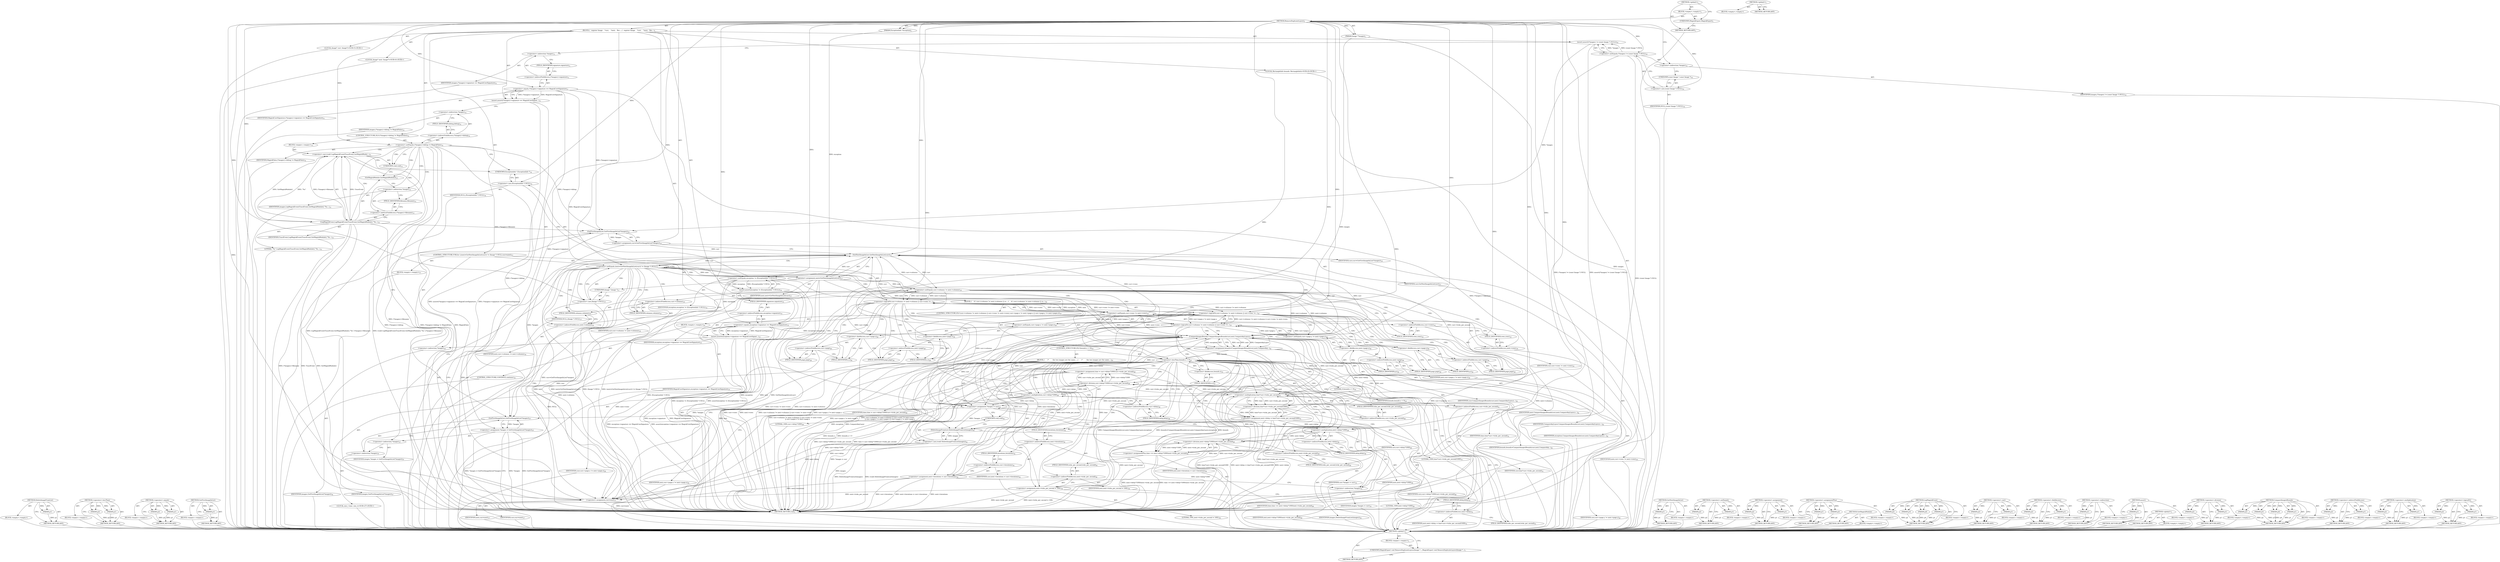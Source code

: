digraph "&lt;global&gt;" {
vulnerable_314 [label=<(METHOD,DeleteImageFromList)>];
vulnerable_315 [label=<(PARAM,p1)>];
vulnerable_316 [label=<(BLOCK,&lt;empty&gt;,&lt;empty&gt;)>];
vulnerable_317 [label=<(METHOD_RETURN,ANY)>];
vulnerable_294 [label=<(METHOD,&lt;operator&gt;.lessThan)>];
vulnerable_295 [label=<(PARAM,p1)>];
vulnerable_296 [label=<(PARAM,p2)>];
vulnerable_297 [label=<(BLOCK,&lt;empty&gt;,&lt;empty&gt;)>];
vulnerable_298 [label=<(METHOD_RETURN,ANY)>];
vulnerable_244 [label=<(METHOD,&lt;operator&gt;.equals)>];
vulnerable_245 [label=<(PARAM,p1)>];
vulnerable_246 [label=<(PARAM,p2)>];
vulnerable_247 [label=<(BLOCK,&lt;empty&gt;,&lt;empty&gt;)>];
vulnerable_248 [label=<(METHOD_RETURN,ANY)>];
vulnerable_269 [label=<(METHOD,GetFirstImageInList)>];
vulnerable_270 [label=<(PARAM,p1)>];
vulnerable_271 [label=<(BLOCK,&lt;empty&gt;,&lt;empty&gt;)>];
vulnerable_272 [label=<(METHOD_RETURN,ANY)>];
vulnerable_6 [label=<(METHOD,&lt;global&gt;)<SUB>1</SUB>>];
vulnerable_7 [label=<(BLOCK,&lt;empty&gt;,&lt;empty&gt;)<SUB>1</SUB>>];
vulnerable_8 [label=<(UNKNOWN,MagickExport,MagickExport)<SUB>1</SUB>>];
vulnerable_9 [label=<(METHOD,RemoveDuplicateLayers)<SUB>1</SUB>>];
vulnerable_10 [label=<(PARAM,Image **images)<SUB>1</SUB>>];
vulnerable_11 [label=<(PARAM,ExceptionInfo *exception)<SUB>2</SUB>>];
vulnerable_12 [label=<(BLOCK,{
  register Image
    *curr,
    *next;
   Rec...,{
  register Image
    *curr,
    *next;
   Rec...)<SUB>3</SUB>>];
vulnerable_13 [label="<(LOCAL,Image* curr: Image*)<SUB>5</SUB>>"];
vulnerable_14 [label="<(LOCAL,Image* next: Image*)<SUB>6</SUB>>"];
vulnerable_15 [label="<(LOCAL,RectangleInfo bounds: RectangleInfo)<SUB>8</SUB>>"];
vulnerable_16 [label=<(assert,assert((*images) != (const Image *) NULL))<SUB>10</SUB>>];
vulnerable_17 [label=<(&lt;operator&gt;.notEquals,(*images) != (const Image *) NULL)<SUB>10</SUB>>];
vulnerable_18 [label=<(&lt;operator&gt;.indirection,*images)<SUB>10</SUB>>];
vulnerable_19 [label=<(IDENTIFIER,images,(*images) != (const Image *) NULL)<SUB>10</SUB>>];
vulnerable_20 [label=<(&lt;operator&gt;.cast,(const Image *) NULL)<SUB>10</SUB>>];
vulnerable_21 [label=<(UNKNOWN,const Image *,const Image *)<SUB>10</SUB>>];
vulnerable_22 [label=<(IDENTIFIER,NULL,(const Image *) NULL)<SUB>10</SUB>>];
vulnerable_23 [label=<(assert,assert((*images)-&gt;signature == MagickCoreSignat...)<SUB>11</SUB>>];
vulnerable_24 [label=<(&lt;operator&gt;.equals,(*images)-&gt;signature == MagickCoreSignature)<SUB>11</SUB>>];
vulnerable_25 [label=<(&lt;operator&gt;.indirectFieldAccess,(*images)-&gt;signature)<SUB>11</SUB>>];
vulnerable_26 [label=<(&lt;operator&gt;.indirection,*images)<SUB>11</SUB>>];
vulnerable_27 [label=<(IDENTIFIER,images,(*images)-&gt;signature == MagickCoreSignature)<SUB>11</SUB>>];
vulnerable_28 [label=<(FIELD_IDENTIFIER,signature,signature)<SUB>11</SUB>>];
vulnerable_29 [label=<(IDENTIFIER,MagickCoreSignature,(*images)-&gt;signature == MagickCoreSignature)<SUB>11</SUB>>];
vulnerable_30 [label=<(CONTROL_STRUCTURE,IF,if ((*images)-&gt;debug != MagickFalse))<SUB>12</SUB>>];
vulnerable_31 [label=<(&lt;operator&gt;.notEquals,(*images)-&gt;debug != MagickFalse)<SUB>12</SUB>>];
vulnerable_32 [label=<(&lt;operator&gt;.indirectFieldAccess,(*images)-&gt;debug)<SUB>12</SUB>>];
vulnerable_33 [label=<(&lt;operator&gt;.indirection,*images)<SUB>12</SUB>>];
vulnerable_34 [label=<(IDENTIFIER,images,(*images)-&gt;debug != MagickFalse)<SUB>12</SUB>>];
vulnerable_35 [label=<(FIELD_IDENTIFIER,debug,debug)<SUB>12</SUB>>];
vulnerable_36 [label=<(IDENTIFIER,MagickFalse,(*images)-&gt;debug != MagickFalse)<SUB>12</SUB>>];
vulnerable_37 [label=<(BLOCK,&lt;empty&gt;,&lt;empty&gt;)<SUB>13</SUB>>];
vulnerable_38 [label=<(&lt;operator&gt;.cast,(void) LogMagickEvent(TraceEvent,GetMagickModul...)<SUB>13</SUB>>];
vulnerable_39 [label=<(UNKNOWN,void,void)<SUB>13</SUB>>];
vulnerable_40 [label=<(LogMagickEvent,LogMagickEvent(TraceEvent,GetMagickModule(),&quot;%s...)<SUB>13</SUB>>];
vulnerable_41 [label=<(IDENTIFIER,TraceEvent,LogMagickEvent(TraceEvent,GetMagickModule(),&quot;%s...)<SUB>13</SUB>>];
vulnerable_42 [label=<(GetMagickModule,GetMagickModule())<SUB>13</SUB>>];
vulnerable_43 [label=<(LITERAL,&quot;%s&quot;,LogMagickEvent(TraceEvent,GetMagickModule(),&quot;%s...)<SUB>13</SUB>>];
vulnerable_44 [label=<(&lt;operator&gt;.indirectFieldAccess,(*images)-&gt;filename)<SUB>13</SUB>>];
vulnerable_45 [label=<(&lt;operator&gt;.indirection,*images)<SUB>13</SUB>>];
vulnerable_46 [label=<(IDENTIFIER,images,LogMagickEvent(TraceEvent,GetMagickModule(),&quot;%s...)<SUB>13</SUB>>];
vulnerable_47 [label=<(FIELD_IDENTIFIER,filename,filename)<SUB>13</SUB>>];
vulnerable_48 [label=<(assert,assert(exception != (ExceptionInfo *) NULL))<SUB>14</SUB>>];
vulnerable_49 [label=<(&lt;operator&gt;.notEquals,exception != (ExceptionInfo *) NULL)<SUB>14</SUB>>];
vulnerable_50 [label=<(IDENTIFIER,exception,exception != (ExceptionInfo *) NULL)<SUB>14</SUB>>];
vulnerable_51 [label=<(&lt;operator&gt;.cast,(ExceptionInfo *) NULL)<SUB>14</SUB>>];
vulnerable_52 [label=<(UNKNOWN,ExceptionInfo *,ExceptionInfo *)<SUB>14</SUB>>];
vulnerable_53 [label=<(IDENTIFIER,NULL,(ExceptionInfo *) NULL)<SUB>14</SUB>>];
vulnerable_54 [label=<(assert,assert(exception-&gt;signature == MagickCoreSignat...)<SUB>15</SUB>>];
vulnerable_55 [label=<(&lt;operator&gt;.equals,exception-&gt;signature == MagickCoreSignature)<SUB>15</SUB>>];
vulnerable_56 [label=<(&lt;operator&gt;.indirectFieldAccess,exception-&gt;signature)<SUB>15</SUB>>];
vulnerable_57 [label=<(IDENTIFIER,exception,exception-&gt;signature == MagickCoreSignature)<SUB>15</SUB>>];
vulnerable_58 [label=<(FIELD_IDENTIFIER,signature,signature)<SUB>15</SUB>>];
vulnerable_59 [label=<(IDENTIFIER,MagickCoreSignature,exception-&gt;signature == MagickCoreSignature)<SUB>15</SUB>>];
vulnerable_60 [label=<(&lt;operator&gt;.assignment,curr=GetFirstImageInList(*images))<SUB>16</SUB>>];
vulnerable_61 [label=<(IDENTIFIER,curr,curr=GetFirstImageInList(*images))<SUB>16</SUB>>];
vulnerable_62 [label=<(GetFirstImageInList,GetFirstImageInList(*images))<SUB>16</SUB>>];
vulnerable_63 [label=<(&lt;operator&gt;.indirection,*images)<SUB>16</SUB>>];
vulnerable_64 [label=<(IDENTIFIER,images,GetFirstImageInList(*images))<SUB>16</SUB>>];
vulnerable_65 [label=<(CONTROL_STRUCTURE,FOR,for (;(next=GetNextImageInList(curr)) != (Image *) NULL;curr=next))<SUB>17</SUB>>];
vulnerable_66 [label=<(BLOCK,&lt;empty&gt;,&lt;empty&gt;)<SUB>17</SUB>>];
vulnerable_67 [label=<(&lt;operator&gt;.notEquals,(next=GetNextImageInList(curr)) != (Image *) NULL)<SUB>17</SUB>>];
vulnerable_68 [label=<(&lt;operator&gt;.assignment,next=GetNextImageInList(curr))<SUB>17</SUB>>];
vulnerable_69 [label=<(IDENTIFIER,next,next=GetNextImageInList(curr))<SUB>17</SUB>>];
vulnerable_70 [label=<(GetNextImageInList,GetNextImageInList(curr))<SUB>17</SUB>>];
vulnerable_71 [label=<(IDENTIFIER,curr,GetNextImageInList(curr))<SUB>17</SUB>>];
vulnerable_72 [label=<(&lt;operator&gt;.cast,(Image *) NULL)<SUB>17</SUB>>];
vulnerable_73 [label=<(UNKNOWN,Image *,Image *)<SUB>17</SUB>>];
vulnerable_74 [label=<(IDENTIFIER,NULL,(Image *) NULL)<SUB>17</SUB>>];
vulnerable_75 [label=<(&lt;operator&gt;.assignment,curr=next)<SUB>17</SUB>>];
vulnerable_76 [label=<(IDENTIFIER,curr,curr=next)<SUB>17</SUB>>];
vulnerable_77 [label=<(IDENTIFIER,next,curr=next)<SUB>17</SUB>>];
vulnerable_78 [label=<(BLOCK,{
    if ( curr-&gt;columns != next-&gt;columns || cu...,{
    if ( curr-&gt;columns != next-&gt;columns || cu...)<SUB>18</SUB>>];
vulnerable_79 [label=<(CONTROL_STRUCTURE,IF,if (curr-&gt;columns != next-&gt;columns || curr-&gt;rows != next-&gt;rows
| curr-&gt;page.x != next-&gt;page.x || curr-&gt;page.y != next-&gt;page.y))<SUB>19</SUB>>];
vulnerable_80 [label=<(&lt;operator&gt;.logicalOr,curr-&gt;columns != next-&gt;columns || curr-&gt;rows !=...)<SUB>19</SUB>>];
vulnerable_81 [label=<(&lt;operator&gt;.logicalOr,curr-&gt;columns != next-&gt;columns || curr-&gt;rows !=...)<SUB>19</SUB>>];
vulnerable_82 [label=<(&lt;operator&gt;.logicalOr,curr-&gt;columns != next-&gt;columns || curr-&gt;rows !=...)<SUB>19</SUB>>];
vulnerable_83 [label=<(&lt;operator&gt;.notEquals,curr-&gt;columns != next-&gt;columns)<SUB>19</SUB>>];
vulnerable_84 [label=<(&lt;operator&gt;.indirectFieldAccess,curr-&gt;columns)<SUB>19</SUB>>];
vulnerable_85 [label=<(IDENTIFIER,curr,curr-&gt;columns != next-&gt;columns)<SUB>19</SUB>>];
vulnerable_86 [label=<(FIELD_IDENTIFIER,columns,columns)<SUB>19</SUB>>];
vulnerable_87 [label=<(&lt;operator&gt;.indirectFieldAccess,next-&gt;columns)<SUB>19</SUB>>];
vulnerable_88 [label=<(IDENTIFIER,next,curr-&gt;columns != next-&gt;columns)<SUB>19</SUB>>];
vulnerable_89 [label=<(FIELD_IDENTIFIER,columns,columns)<SUB>19</SUB>>];
vulnerable_90 [label=<(&lt;operator&gt;.notEquals,curr-&gt;rows != next-&gt;rows)<SUB>19</SUB>>];
vulnerable_91 [label=<(&lt;operator&gt;.indirectFieldAccess,curr-&gt;rows)<SUB>19</SUB>>];
vulnerable_92 [label=<(IDENTIFIER,curr,curr-&gt;rows != next-&gt;rows)<SUB>19</SUB>>];
vulnerable_93 [label=<(FIELD_IDENTIFIER,rows,rows)<SUB>19</SUB>>];
vulnerable_94 [label=<(&lt;operator&gt;.indirectFieldAccess,next-&gt;rows)<SUB>19</SUB>>];
vulnerable_95 [label=<(IDENTIFIER,next,curr-&gt;rows != next-&gt;rows)<SUB>19</SUB>>];
vulnerable_96 [label=<(FIELD_IDENTIFIER,rows,rows)<SUB>19</SUB>>];
vulnerable_97 [label=<(&lt;operator&gt;.notEquals,curr-&gt;page.x != next-&gt;page.x)<SUB>20</SUB>>];
vulnerable_98 [label=<(&lt;operator&gt;.fieldAccess,curr-&gt;page.x)<SUB>20</SUB>>];
vulnerable_99 [label=<(&lt;operator&gt;.indirectFieldAccess,curr-&gt;page)<SUB>20</SUB>>];
vulnerable_100 [label=<(IDENTIFIER,curr,curr-&gt;page.x != next-&gt;page.x)<SUB>20</SUB>>];
vulnerable_101 [label=<(FIELD_IDENTIFIER,page,page)<SUB>20</SUB>>];
vulnerable_102 [label=<(FIELD_IDENTIFIER,x,x)<SUB>20</SUB>>];
vulnerable_103 [label=<(&lt;operator&gt;.fieldAccess,next-&gt;page.x)<SUB>20</SUB>>];
vulnerable_104 [label=<(&lt;operator&gt;.indirectFieldAccess,next-&gt;page)<SUB>20</SUB>>];
vulnerable_105 [label=<(IDENTIFIER,next,curr-&gt;page.x != next-&gt;page.x)<SUB>20</SUB>>];
vulnerable_106 [label=<(FIELD_IDENTIFIER,page,page)<SUB>20</SUB>>];
vulnerable_107 [label=<(FIELD_IDENTIFIER,x,x)<SUB>20</SUB>>];
vulnerable_108 [label=<(&lt;operator&gt;.notEquals,curr-&gt;page.y != next-&gt;page.y)<SUB>20</SUB>>];
vulnerable_109 [label=<(&lt;operator&gt;.fieldAccess,curr-&gt;page.y)<SUB>20</SUB>>];
vulnerable_110 [label=<(&lt;operator&gt;.indirectFieldAccess,curr-&gt;page)<SUB>20</SUB>>];
vulnerable_111 [label=<(IDENTIFIER,curr,curr-&gt;page.y != next-&gt;page.y)<SUB>20</SUB>>];
vulnerable_112 [label=<(FIELD_IDENTIFIER,page,page)<SUB>20</SUB>>];
vulnerable_113 [label=<(FIELD_IDENTIFIER,y,y)<SUB>20</SUB>>];
vulnerable_114 [label=<(&lt;operator&gt;.fieldAccess,next-&gt;page.y)<SUB>20</SUB>>];
vulnerable_115 [label=<(&lt;operator&gt;.indirectFieldAccess,next-&gt;page)<SUB>20</SUB>>];
vulnerable_116 [label=<(IDENTIFIER,next,curr-&gt;page.y != next-&gt;page.y)<SUB>20</SUB>>];
vulnerable_117 [label=<(FIELD_IDENTIFIER,page,page)<SUB>20</SUB>>];
vulnerable_118 [label=<(FIELD_IDENTIFIER,y,y)<SUB>20</SUB>>];
vulnerable_119 [label=<(BLOCK,&lt;empty&gt;,&lt;empty&gt;)<SUB>21</SUB>>];
vulnerable_120 [label=<(CONTROL_STRUCTURE,CONTINUE,continue;)<SUB>21</SUB>>];
vulnerable_121 [label=<(&lt;operator&gt;.assignment,bounds=CompareImagesBounds(curr,next,CompareAny...)<SUB>22</SUB>>];
vulnerable_122 [label=<(IDENTIFIER,bounds,bounds=CompareImagesBounds(curr,next,CompareAny...)<SUB>22</SUB>>];
vulnerable_123 [label=<(CompareImagesBounds,CompareImagesBounds(curr,next,CompareAnyLayer,e...)<SUB>22</SUB>>];
vulnerable_124 [label=<(IDENTIFIER,curr,CompareImagesBounds(curr,next,CompareAnyLayer,e...)<SUB>22</SUB>>];
vulnerable_125 [label=<(IDENTIFIER,next,CompareImagesBounds(curr,next,CompareAnyLayer,e...)<SUB>22</SUB>>];
vulnerable_126 [label=<(IDENTIFIER,CompareAnyLayer,CompareImagesBounds(curr,next,CompareAnyLayer,e...)<SUB>22</SUB>>];
vulnerable_127 [label=<(IDENTIFIER,exception,CompareImagesBounds(curr,next,CompareAnyLayer,e...)<SUB>22</SUB>>];
vulnerable_128 [label=<(CONTROL_STRUCTURE,IF,if (bounds.x &lt; 0))<SUB>23</SUB>>];
vulnerable_129 [label=<(&lt;operator&gt;.lessThan,bounds.x &lt; 0)<SUB>23</SUB>>];
vulnerable_130 [label=<(&lt;operator&gt;.fieldAccess,bounds.x)<SUB>23</SUB>>];
vulnerable_131 [label=<(IDENTIFIER,bounds,bounds.x &lt; 0)<SUB>23</SUB>>];
vulnerable_132 [label=<(FIELD_IDENTIFIER,x,x)<SUB>23</SUB>>];
vulnerable_133 [label=<(LITERAL,0,bounds.x &lt; 0)<SUB>23</SUB>>];
vulnerable_134 [label=<(BLOCK,{
      /*
        the two images are the same,...,{
      /*
        the two images are the same,...)<SUB>23</SUB>>];
vulnerable_135 [label="<(LOCAL,size_t time: size_t)<SUB>27</SUB>>"];
vulnerable_136 [label=<(&lt;operator&gt;.assignment,time = curr-&gt;delay*1000/curr-&gt;ticks_per_second)<SUB>28</SUB>>];
vulnerable_137 [label=<(IDENTIFIER,time,time = curr-&gt;delay*1000/curr-&gt;ticks_per_second)<SUB>28</SUB>>];
vulnerable_138 [label=<(&lt;operator&gt;.division,curr-&gt;delay*1000/curr-&gt;ticks_per_second)<SUB>28</SUB>>];
vulnerable_139 [label=<(&lt;operator&gt;.multiplication,curr-&gt;delay*1000)<SUB>28</SUB>>];
vulnerable_140 [label=<(&lt;operator&gt;.indirectFieldAccess,curr-&gt;delay)<SUB>28</SUB>>];
vulnerable_141 [label=<(IDENTIFIER,curr,curr-&gt;delay*1000)<SUB>28</SUB>>];
vulnerable_142 [label=<(FIELD_IDENTIFIER,delay,delay)<SUB>28</SUB>>];
vulnerable_143 [label=<(LITERAL,1000,curr-&gt;delay*1000)<SUB>28</SUB>>];
vulnerable_144 [label=<(&lt;operator&gt;.indirectFieldAccess,curr-&gt;ticks_per_second)<SUB>28</SUB>>];
vulnerable_145 [label=<(IDENTIFIER,curr,curr-&gt;delay*1000/curr-&gt;ticks_per_second)<SUB>28</SUB>>];
vulnerable_146 [label=<(FIELD_IDENTIFIER,ticks_per_second,ticks_per_second)<SUB>28</SUB>>];
vulnerable_147 [label=<(&lt;operator&gt;.assignmentPlus,time += next-&gt;delay*1000/next-&gt;ticks_per_second)<SUB>29</SUB>>];
vulnerable_148 [label=<(IDENTIFIER,time,time += next-&gt;delay*1000/next-&gt;ticks_per_second)<SUB>29</SUB>>];
vulnerable_149 [label=<(&lt;operator&gt;.division,next-&gt;delay*1000/next-&gt;ticks_per_second)<SUB>29</SUB>>];
vulnerable_150 [label=<(&lt;operator&gt;.multiplication,next-&gt;delay*1000)<SUB>29</SUB>>];
vulnerable_151 [label=<(&lt;operator&gt;.indirectFieldAccess,next-&gt;delay)<SUB>29</SUB>>];
vulnerable_152 [label=<(IDENTIFIER,next,next-&gt;delay*1000)<SUB>29</SUB>>];
vulnerable_153 [label=<(FIELD_IDENTIFIER,delay,delay)<SUB>29</SUB>>];
vulnerable_154 [label=<(LITERAL,1000,next-&gt;delay*1000)<SUB>29</SUB>>];
vulnerable_155 [label=<(&lt;operator&gt;.indirectFieldAccess,next-&gt;ticks_per_second)<SUB>29</SUB>>];
vulnerable_156 [label=<(IDENTIFIER,next,next-&gt;delay*1000/next-&gt;ticks_per_second)<SUB>29</SUB>>];
vulnerable_157 [label=<(FIELD_IDENTIFIER,ticks_per_second,ticks_per_second)<SUB>29</SUB>>];
vulnerable_158 [label=<(&lt;operator&gt;.assignment,next-&gt;ticks_per_second = 100L)<SUB>30</SUB>>];
vulnerable_159 [label=<(&lt;operator&gt;.indirectFieldAccess,next-&gt;ticks_per_second)<SUB>30</SUB>>];
vulnerable_160 [label=<(IDENTIFIER,next,next-&gt;ticks_per_second = 100L)<SUB>30</SUB>>];
vulnerable_161 [label=<(FIELD_IDENTIFIER,ticks_per_second,ticks_per_second)<SUB>30</SUB>>];
vulnerable_162 [label=<(LITERAL,100L,next-&gt;ticks_per_second = 100L)<SUB>30</SUB>>];
vulnerable_163 [label=<(&lt;operator&gt;.assignment,next-&gt;delay = time*curr-&gt;ticks_per_second/1000)<SUB>31</SUB>>];
vulnerable_164 [label=<(&lt;operator&gt;.indirectFieldAccess,next-&gt;delay)<SUB>31</SUB>>];
vulnerable_165 [label=<(IDENTIFIER,next,next-&gt;delay = time*curr-&gt;ticks_per_second/1000)<SUB>31</SUB>>];
vulnerable_166 [label=<(FIELD_IDENTIFIER,delay,delay)<SUB>31</SUB>>];
vulnerable_167 [label=<(&lt;operator&gt;.division,time*curr-&gt;ticks_per_second/1000)<SUB>31</SUB>>];
vulnerable_168 [label=<(&lt;operator&gt;.multiplication,time*curr-&gt;ticks_per_second)<SUB>31</SUB>>];
vulnerable_169 [label=<(IDENTIFIER,time,time*curr-&gt;ticks_per_second)<SUB>31</SUB>>];
vulnerable_170 [label=<(&lt;operator&gt;.indirectFieldAccess,curr-&gt;ticks_per_second)<SUB>31</SUB>>];
vulnerable_171 [label=<(IDENTIFIER,curr,time*curr-&gt;ticks_per_second)<SUB>31</SUB>>];
vulnerable_172 [label=<(FIELD_IDENTIFIER,ticks_per_second,ticks_per_second)<SUB>31</SUB>>];
vulnerable_173 [label=<(LITERAL,1000,time*curr-&gt;ticks_per_second/1000)<SUB>31</SUB>>];
vulnerable_174 [label=<(&lt;operator&gt;.assignment,next-&gt;iterations = curr-&gt;iterations)<SUB>32</SUB>>];
vulnerable_175 [label=<(&lt;operator&gt;.indirectFieldAccess,next-&gt;iterations)<SUB>32</SUB>>];
vulnerable_176 [label=<(IDENTIFIER,next,next-&gt;iterations = curr-&gt;iterations)<SUB>32</SUB>>];
vulnerable_177 [label=<(FIELD_IDENTIFIER,iterations,iterations)<SUB>32</SUB>>];
vulnerable_178 [label=<(&lt;operator&gt;.indirectFieldAccess,curr-&gt;iterations)<SUB>32</SUB>>];
vulnerable_179 [label=<(IDENTIFIER,curr,next-&gt;iterations = curr-&gt;iterations)<SUB>32</SUB>>];
vulnerable_180 [label=<(FIELD_IDENTIFIER,iterations,iterations)<SUB>32</SUB>>];
vulnerable_181 [label=<(&lt;operator&gt;.assignment,*images = curr)<SUB>33</SUB>>];
vulnerable_182 [label=<(&lt;operator&gt;.indirection,*images)<SUB>33</SUB>>];
vulnerable_183 [label=<(IDENTIFIER,images,*images = curr)<SUB>33</SUB>>];
vulnerable_184 [label=<(IDENTIFIER,curr,*images = curr)<SUB>33</SUB>>];
vulnerable_185 [label=<(&lt;operator&gt;.cast,(void) DeleteImageFromList(images))<SUB>34</SUB>>];
vulnerable_186 [label=<(UNKNOWN,void,void)<SUB>34</SUB>>];
vulnerable_187 [label=<(DeleteImageFromList,DeleteImageFromList(images))<SUB>34</SUB>>];
vulnerable_188 [label=<(IDENTIFIER,images,DeleteImageFromList(images))<SUB>34</SUB>>];
vulnerable_189 [label=<(&lt;operator&gt;.assignment,*images = GetFirstImageInList(*images))<SUB>37</SUB>>];
vulnerable_190 [label=<(&lt;operator&gt;.indirection,*images)<SUB>37</SUB>>];
vulnerable_191 [label=<(IDENTIFIER,images,*images = GetFirstImageInList(*images))<SUB>37</SUB>>];
vulnerable_192 [label=<(GetFirstImageInList,GetFirstImageInList(*images))<SUB>37</SUB>>];
vulnerable_193 [label=<(&lt;operator&gt;.indirection,*images)<SUB>37</SUB>>];
vulnerable_194 [label=<(IDENTIFIER,images,GetFirstImageInList(*images))<SUB>37</SUB>>];
vulnerable_195 [label=<(METHOD_RETURN,void)<SUB>1</SUB>>];
vulnerable_197 [label=<(METHOD_RETURN,ANY)<SUB>1</SUB>>];
vulnerable_273 [label=<(METHOD,GetNextImageInList)>];
vulnerable_274 [label=<(PARAM,p1)>];
vulnerable_275 [label=<(BLOCK,&lt;empty&gt;,&lt;empty&gt;)>];
vulnerable_276 [label=<(METHOD_RETURN,ANY)>];
vulnerable_230 [label=<(METHOD,&lt;operator&gt;.notEquals)>];
vulnerable_231 [label=<(PARAM,p1)>];
vulnerable_232 [label=<(PARAM,p2)>];
vulnerable_233 [label=<(BLOCK,&lt;empty&gt;,&lt;empty&gt;)>];
vulnerable_234 [label=<(METHOD_RETURN,ANY)>];
vulnerable_264 [label=<(METHOD,&lt;operator&gt;.assignment)>];
vulnerable_265 [label=<(PARAM,p1)>];
vulnerable_266 [label=<(PARAM,p2)>];
vulnerable_267 [label=<(BLOCK,&lt;empty&gt;,&lt;empty&gt;)>];
vulnerable_268 [label=<(METHOD_RETURN,ANY)>];
vulnerable_309 [label=<(METHOD,&lt;operator&gt;.assignmentPlus)>];
vulnerable_310 [label=<(PARAM,p1)>];
vulnerable_311 [label=<(PARAM,p2)>];
vulnerable_312 [label=<(BLOCK,&lt;empty&gt;,&lt;empty&gt;)>];
vulnerable_313 [label=<(METHOD_RETURN,ANY)>];
vulnerable_261 [label=<(METHOD,GetMagickModule)>];
vulnerable_262 [label=<(BLOCK,&lt;empty&gt;,&lt;empty&gt;)>];
vulnerable_263 [label=<(METHOD_RETURN,ANY)>];
vulnerable_254 [label=<(METHOD,LogMagickEvent)>];
vulnerable_255 [label=<(PARAM,p1)>];
vulnerable_256 [label=<(PARAM,p2)>];
vulnerable_257 [label=<(PARAM,p3)>];
vulnerable_258 [label=<(PARAM,p4)>];
vulnerable_259 [label=<(BLOCK,&lt;empty&gt;,&lt;empty&gt;)>];
vulnerable_260 [label=<(METHOD_RETURN,ANY)>];
vulnerable_239 [label=<(METHOD,&lt;operator&gt;.cast)>];
vulnerable_240 [label=<(PARAM,p1)>];
vulnerable_241 [label=<(PARAM,p2)>];
vulnerable_242 [label=<(BLOCK,&lt;empty&gt;,&lt;empty&gt;)>];
vulnerable_243 [label=<(METHOD_RETURN,ANY)>];
vulnerable_282 [label=<(METHOD,&lt;operator&gt;.fieldAccess)>];
vulnerable_283 [label=<(PARAM,p1)>];
vulnerable_284 [label=<(PARAM,p2)>];
vulnerable_285 [label=<(BLOCK,&lt;empty&gt;,&lt;empty&gt;)>];
vulnerable_286 [label=<(METHOD_RETURN,ANY)>];
vulnerable_235 [label=<(METHOD,&lt;operator&gt;.indirection)>];
vulnerable_236 [label=<(PARAM,p1)>];
vulnerable_237 [label=<(BLOCK,&lt;empty&gt;,&lt;empty&gt;)>];
vulnerable_238 [label=<(METHOD_RETURN,ANY)>];
vulnerable_226 [label=<(METHOD,assert)>];
vulnerable_227 [label=<(PARAM,p1)>];
vulnerable_228 [label=<(BLOCK,&lt;empty&gt;,&lt;empty&gt;)>];
vulnerable_229 [label=<(METHOD_RETURN,ANY)>];
vulnerable_220 [label=<(METHOD,&lt;global&gt;)<SUB>1</SUB>>];
vulnerable_221 [label=<(BLOCK,&lt;empty&gt;,&lt;empty&gt;)>];
vulnerable_222 [label=<(METHOD_RETURN,ANY)>];
vulnerable_299 [label=<(METHOD,&lt;operator&gt;.division)>];
vulnerable_300 [label=<(PARAM,p1)>];
vulnerable_301 [label=<(PARAM,p2)>];
vulnerable_302 [label=<(BLOCK,&lt;empty&gt;,&lt;empty&gt;)>];
vulnerable_303 [label=<(METHOD_RETURN,ANY)>];
vulnerable_287 [label=<(METHOD,CompareImagesBounds)>];
vulnerable_288 [label=<(PARAM,p1)>];
vulnerable_289 [label=<(PARAM,p2)>];
vulnerable_290 [label=<(PARAM,p3)>];
vulnerable_291 [label=<(PARAM,p4)>];
vulnerable_292 [label=<(BLOCK,&lt;empty&gt;,&lt;empty&gt;)>];
vulnerable_293 [label=<(METHOD_RETURN,ANY)>];
vulnerable_249 [label=<(METHOD,&lt;operator&gt;.indirectFieldAccess)>];
vulnerable_250 [label=<(PARAM,p1)>];
vulnerable_251 [label=<(PARAM,p2)>];
vulnerable_252 [label=<(BLOCK,&lt;empty&gt;,&lt;empty&gt;)>];
vulnerable_253 [label=<(METHOD_RETURN,ANY)>];
vulnerable_304 [label=<(METHOD,&lt;operator&gt;.multiplication)>];
vulnerable_305 [label=<(PARAM,p1)>];
vulnerable_306 [label=<(PARAM,p2)>];
vulnerable_307 [label=<(BLOCK,&lt;empty&gt;,&lt;empty&gt;)>];
vulnerable_308 [label=<(METHOD_RETURN,ANY)>];
vulnerable_277 [label=<(METHOD,&lt;operator&gt;.logicalOr)>];
vulnerable_278 [label=<(PARAM,p1)>];
vulnerable_279 [label=<(PARAM,p2)>];
vulnerable_280 [label=<(BLOCK,&lt;empty&gt;,&lt;empty&gt;)>];
vulnerable_281 [label=<(METHOD_RETURN,ANY)>];
fixed_6 [label=<(METHOD,&lt;global&gt;)<SUB>1</SUB>>];
fixed_7 [label=<(BLOCK,&lt;empty&gt;,&lt;empty&gt;)<SUB>1</SUB>>];
fixed_8 [label=<(UNKNOWN,MagickExport void RemoveDuplicateLayers(Image *...,MagickExport void RemoveDuplicateLayers(Image *...)<SUB>1</SUB>>];
fixed_9 [label=<(METHOD_RETURN,ANY)<SUB>1</SUB>>];
fixed_14 [label=<(METHOD,&lt;global&gt;)<SUB>1</SUB>>];
fixed_15 [label=<(BLOCK,&lt;empty&gt;,&lt;empty&gt;)>];
fixed_16 [label=<(METHOD_RETURN,ANY)>];
vulnerable_314 -> vulnerable_315  [key=0, label="AST: "];
vulnerable_314 -> vulnerable_315  [key=1, label="DDG: "];
vulnerable_314 -> vulnerable_316  [key=0, label="AST: "];
vulnerable_314 -> vulnerable_317  [key=0, label="AST: "];
vulnerable_314 -> vulnerable_317  [key=1, label="CFG: "];
vulnerable_315 -> vulnerable_317  [key=0, label="DDG: p1"];
vulnerable_316 -> fixed_6  [key=0];
vulnerable_317 -> fixed_6  [key=0];
vulnerable_294 -> vulnerable_295  [key=0, label="AST: "];
vulnerable_294 -> vulnerable_295  [key=1, label="DDG: "];
vulnerable_294 -> vulnerable_297  [key=0, label="AST: "];
vulnerable_294 -> vulnerable_296  [key=0, label="AST: "];
vulnerable_294 -> vulnerable_296  [key=1, label="DDG: "];
vulnerable_294 -> vulnerable_298  [key=0, label="AST: "];
vulnerable_294 -> vulnerable_298  [key=1, label="CFG: "];
vulnerable_295 -> vulnerable_298  [key=0, label="DDG: p1"];
vulnerable_296 -> vulnerable_298  [key=0, label="DDG: p2"];
vulnerable_297 -> fixed_6  [key=0];
vulnerable_298 -> fixed_6  [key=0];
vulnerable_244 -> vulnerable_245  [key=0, label="AST: "];
vulnerable_244 -> vulnerable_245  [key=1, label="DDG: "];
vulnerable_244 -> vulnerable_247  [key=0, label="AST: "];
vulnerable_244 -> vulnerable_246  [key=0, label="AST: "];
vulnerable_244 -> vulnerable_246  [key=1, label="DDG: "];
vulnerable_244 -> vulnerable_248  [key=0, label="AST: "];
vulnerable_244 -> vulnerable_248  [key=1, label="CFG: "];
vulnerable_245 -> vulnerable_248  [key=0, label="DDG: p1"];
vulnerable_246 -> vulnerable_248  [key=0, label="DDG: p2"];
vulnerable_247 -> fixed_6  [key=0];
vulnerable_248 -> fixed_6  [key=0];
vulnerable_269 -> vulnerable_270  [key=0, label="AST: "];
vulnerable_269 -> vulnerable_270  [key=1, label="DDG: "];
vulnerable_269 -> vulnerable_271  [key=0, label="AST: "];
vulnerable_269 -> vulnerable_272  [key=0, label="AST: "];
vulnerable_269 -> vulnerable_272  [key=1, label="CFG: "];
vulnerable_270 -> vulnerable_272  [key=0, label="DDG: p1"];
vulnerable_271 -> fixed_6  [key=0];
vulnerable_272 -> fixed_6  [key=0];
vulnerable_6 -> vulnerable_7  [key=0, label="AST: "];
vulnerable_6 -> vulnerable_197  [key=0, label="AST: "];
vulnerable_6 -> vulnerable_8  [key=0, label="CFG: "];
vulnerable_7 -> vulnerable_8  [key=0, label="AST: "];
vulnerable_7 -> vulnerable_9  [key=0, label="AST: "];
vulnerable_8 -> vulnerable_197  [key=0, label="CFG: "];
vulnerable_9 -> vulnerable_10  [key=0, label="AST: "];
vulnerable_9 -> vulnerable_10  [key=1, label="DDG: "];
vulnerable_9 -> vulnerable_11  [key=0, label="AST: "];
vulnerable_9 -> vulnerable_11  [key=1, label="DDG: "];
vulnerable_9 -> vulnerable_12  [key=0, label="AST: "];
vulnerable_9 -> vulnerable_195  [key=0, label="AST: "];
vulnerable_9 -> vulnerable_18  [key=0, label="CFG: "];
vulnerable_9 -> vulnerable_75  [key=0, label="DDG: "];
vulnerable_9 -> vulnerable_17  [key=0, label="DDG: "];
vulnerable_9 -> vulnerable_24  [key=0, label="DDG: "];
vulnerable_9 -> vulnerable_31  [key=0, label="DDG: "];
vulnerable_9 -> vulnerable_49  [key=0, label="DDG: "];
vulnerable_9 -> vulnerable_55  [key=0, label="DDG: "];
vulnerable_9 -> vulnerable_67  [key=0, label="DDG: "];
vulnerable_9 -> vulnerable_20  [key=0, label="DDG: "];
vulnerable_9 -> vulnerable_51  [key=0, label="DDG: "];
vulnerable_9 -> vulnerable_72  [key=0, label="DDG: "];
vulnerable_9 -> vulnerable_40  [key=0, label="DDG: "];
vulnerable_9 -> vulnerable_70  [key=0, label="DDG: "];
vulnerable_9 -> vulnerable_123  [key=0, label="DDG: "];
vulnerable_9 -> vulnerable_129  [key=0, label="DDG: "];
vulnerable_9 -> vulnerable_158  [key=0, label="DDG: "];
vulnerable_9 -> vulnerable_181  [key=0, label="DDG: "];
vulnerable_9 -> vulnerable_147  [key=0, label="DDG: "];
vulnerable_9 -> vulnerable_167  [key=0, label="DDG: "];
vulnerable_9 -> vulnerable_187  [key=0, label="DDG: "];
vulnerable_9 -> vulnerable_139  [key=0, label="DDG: "];
vulnerable_9 -> vulnerable_150  [key=0, label="DDG: "];
vulnerable_9 -> vulnerable_168  [key=0, label="DDG: "];
vulnerable_10 -> vulnerable_195  [key=0, label="DDG: images"];
vulnerable_10 -> vulnerable_187  [key=0, label="DDG: images"];
vulnerable_11 -> vulnerable_49  [key=0, label="DDG: exception"];
vulnerable_12 -> vulnerable_13  [key=0, label="AST: "];
vulnerable_12 -> vulnerable_14  [key=0, label="AST: "];
vulnerable_12 -> vulnerable_15  [key=0, label="AST: "];
vulnerable_12 -> vulnerable_16  [key=0, label="AST: "];
vulnerable_12 -> vulnerable_23  [key=0, label="AST: "];
vulnerable_12 -> vulnerable_30  [key=0, label="AST: "];
vulnerable_12 -> vulnerable_48  [key=0, label="AST: "];
vulnerable_12 -> vulnerable_54  [key=0, label="AST: "];
vulnerable_12 -> vulnerable_60  [key=0, label="AST: "];
vulnerable_12 -> vulnerable_65  [key=0, label="AST: "];
vulnerable_12 -> vulnerable_189  [key=0, label="AST: "];
vulnerable_13 -> fixed_6  [key=0];
vulnerable_14 -> fixed_6  [key=0];
vulnerable_15 -> fixed_6  [key=0];
vulnerable_16 -> vulnerable_17  [key=0, label="AST: "];
vulnerable_16 -> vulnerable_26  [key=0, label="CFG: "];
vulnerable_16 -> vulnerable_195  [key=0, label="DDG: (*images) != (const Image *) NULL"];
vulnerable_16 -> vulnerable_195  [key=1, label="DDG: assert((*images) != (const Image *) NULL)"];
vulnerable_17 -> vulnerable_18  [key=0, label="AST: "];
vulnerable_17 -> vulnerable_20  [key=0, label="AST: "];
vulnerable_17 -> vulnerable_16  [key=0, label="CFG: "];
vulnerable_17 -> vulnerable_16  [key=1, label="DDG: *images"];
vulnerable_17 -> vulnerable_16  [key=2, label="DDG: (const Image *) NULL"];
vulnerable_17 -> vulnerable_195  [key=0, label="DDG: (const Image *) NULL"];
vulnerable_17 -> vulnerable_62  [key=0, label="DDG: *images"];
vulnerable_18 -> vulnerable_19  [key=0, label="AST: "];
vulnerable_18 -> vulnerable_21  [key=0, label="CFG: "];
vulnerable_19 -> fixed_6  [key=0];
vulnerable_20 -> vulnerable_21  [key=0, label="AST: "];
vulnerable_20 -> vulnerable_22  [key=0, label="AST: "];
vulnerable_20 -> vulnerable_17  [key=0, label="CFG: "];
vulnerable_21 -> vulnerable_20  [key=0, label="CFG: "];
vulnerable_22 -> fixed_6  [key=0];
vulnerable_23 -> vulnerable_24  [key=0, label="AST: "];
vulnerable_23 -> vulnerable_33  [key=0, label="CFG: "];
vulnerable_23 -> vulnerable_195  [key=0, label="DDG: (*images)-&gt;signature == MagickCoreSignature"];
vulnerable_23 -> vulnerable_195  [key=1, label="DDG: assert((*images)-&gt;signature == MagickCoreSignature)"];
vulnerable_24 -> vulnerable_25  [key=0, label="AST: "];
vulnerable_24 -> vulnerable_29  [key=0, label="AST: "];
vulnerable_24 -> vulnerable_23  [key=0, label="CFG: "];
vulnerable_24 -> vulnerable_23  [key=1, label="DDG: (*images)-&gt;signature"];
vulnerable_24 -> vulnerable_23  [key=2, label="DDG: MagickCoreSignature"];
vulnerable_24 -> vulnerable_195  [key=0, label="DDG: (*images)-&gt;signature"];
vulnerable_24 -> vulnerable_55  [key=0, label="DDG: MagickCoreSignature"];
vulnerable_24 -> vulnerable_62  [key=0, label="DDG: (*images)-&gt;signature"];
vulnerable_24 -> vulnerable_192  [key=0, label="DDG: (*images)-&gt;signature"];
vulnerable_25 -> vulnerable_26  [key=0, label="AST: "];
vulnerable_25 -> vulnerable_28  [key=0, label="AST: "];
vulnerable_25 -> vulnerable_24  [key=0, label="CFG: "];
vulnerable_26 -> vulnerable_27  [key=0, label="AST: "];
vulnerable_26 -> vulnerable_28  [key=0, label="CFG: "];
vulnerable_27 -> fixed_6  [key=0];
vulnerable_28 -> vulnerable_25  [key=0, label="CFG: "];
vulnerable_29 -> fixed_6  [key=0];
vulnerable_30 -> vulnerable_31  [key=0, label="AST: "];
vulnerable_30 -> vulnerable_37  [key=0, label="AST: "];
vulnerable_31 -> vulnerable_32  [key=0, label="AST: "];
vulnerable_31 -> vulnerable_36  [key=0, label="AST: "];
vulnerable_31 -> vulnerable_39  [key=0, label="CFG: "];
vulnerable_31 -> vulnerable_39  [key=1, label="CDG: "];
vulnerable_31 -> vulnerable_52  [key=0, label="CFG: "];
vulnerable_31 -> vulnerable_195  [key=0, label="DDG: (*images)-&gt;debug"];
vulnerable_31 -> vulnerable_195  [key=1, label="DDG: (*images)-&gt;debug != MagickFalse"];
vulnerable_31 -> vulnerable_195  [key=2, label="DDG: MagickFalse"];
vulnerable_31 -> vulnerable_62  [key=0, label="DDG: (*images)-&gt;debug"];
vulnerable_31 -> vulnerable_192  [key=0, label="DDG: (*images)-&gt;debug"];
vulnerable_31 -> vulnerable_42  [key=0, label="CDG: "];
vulnerable_31 -> vulnerable_38  [key=0, label="CDG: "];
vulnerable_31 -> vulnerable_40  [key=0, label="CDG: "];
vulnerable_31 -> vulnerable_44  [key=0, label="CDG: "];
vulnerable_31 -> vulnerable_47  [key=0, label="CDG: "];
vulnerable_31 -> vulnerable_45  [key=0, label="CDG: "];
vulnerable_32 -> vulnerable_33  [key=0, label="AST: "];
vulnerable_32 -> vulnerable_35  [key=0, label="AST: "];
vulnerable_32 -> vulnerable_31  [key=0, label="CFG: "];
vulnerable_33 -> vulnerable_34  [key=0, label="AST: "];
vulnerable_33 -> vulnerable_35  [key=0, label="CFG: "];
vulnerable_34 -> fixed_6  [key=0];
vulnerable_35 -> vulnerable_32  [key=0, label="CFG: "];
vulnerable_36 -> fixed_6  [key=0];
vulnerable_37 -> vulnerable_38  [key=0, label="AST: "];
vulnerable_38 -> vulnerable_39  [key=0, label="AST: "];
vulnerable_38 -> vulnerable_40  [key=0, label="AST: "];
vulnerable_38 -> vulnerable_52  [key=0, label="CFG: "];
vulnerable_38 -> vulnerable_195  [key=0, label="DDG: LogMagickEvent(TraceEvent,GetMagickModule(),&quot;%s&quot;,(*images)-&gt;filename)"];
vulnerable_38 -> vulnerable_195  [key=1, label="DDG: (void) LogMagickEvent(TraceEvent,GetMagickModule(),&quot;%s&quot;,(*images)-&gt;filename)"];
vulnerable_39 -> vulnerable_42  [key=0, label="CFG: "];
vulnerable_40 -> vulnerable_41  [key=0, label="AST: "];
vulnerable_40 -> vulnerable_42  [key=0, label="AST: "];
vulnerable_40 -> vulnerable_43  [key=0, label="AST: "];
vulnerable_40 -> vulnerable_44  [key=0, label="AST: "];
vulnerable_40 -> vulnerable_38  [key=0, label="CFG: "];
vulnerable_40 -> vulnerable_38  [key=1, label="DDG: TraceEvent"];
vulnerable_40 -> vulnerable_38  [key=2, label="DDG: GetMagickModule()"];
vulnerable_40 -> vulnerable_38  [key=3, label="DDG: &quot;%s&quot;"];
vulnerable_40 -> vulnerable_38  [key=4, label="DDG: (*images)-&gt;filename"];
vulnerable_40 -> vulnerable_195  [key=0, label="DDG: GetMagickModule()"];
vulnerable_40 -> vulnerable_195  [key=1, label="DDG: (*images)-&gt;filename"];
vulnerable_40 -> vulnerable_195  [key=2, label="DDG: TraceEvent"];
vulnerable_40 -> vulnerable_62  [key=0, label="DDG: (*images)-&gt;filename"];
vulnerable_40 -> vulnerable_192  [key=0, label="DDG: (*images)-&gt;filename"];
vulnerable_41 -> fixed_6  [key=0];
vulnerable_42 -> vulnerable_45  [key=0, label="CFG: "];
vulnerable_43 -> fixed_6  [key=0];
vulnerable_44 -> vulnerable_45  [key=0, label="AST: "];
vulnerable_44 -> vulnerable_47  [key=0, label="AST: "];
vulnerable_44 -> vulnerable_40  [key=0, label="CFG: "];
vulnerable_45 -> vulnerable_46  [key=0, label="AST: "];
vulnerable_45 -> vulnerable_47  [key=0, label="CFG: "];
vulnerable_46 -> fixed_6  [key=0];
vulnerable_47 -> vulnerable_44  [key=0, label="CFG: "];
vulnerable_48 -> vulnerable_49  [key=0, label="AST: "];
vulnerable_48 -> vulnerable_58  [key=0, label="CFG: "];
vulnerable_48 -> vulnerable_195  [key=0, label="DDG: exception != (ExceptionInfo *) NULL"];
vulnerable_48 -> vulnerable_195  [key=1, label="DDG: assert(exception != (ExceptionInfo *) NULL)"];
vulnerable_49 -> vulnerable_50  [key=0, label="AST: "];
vulnerable_49 -> vulnerable_51  [key=0, label="AST: "];
vulnerable_49 -> vulnerable_48  [key=0, label="CFG: "];
vulnerable_49 -> vulnerable_48  [key=1, label="DDG: exception"];
vulnerable_49 -> vulnerable_48  [key=2, label="DDG: (ExceptionInfo *) NULL"];
vulnerable_49 -> vulnerable_195  [key=0, label="DDG: exception"];
vulnerable_49 -> vulnerable_195  [key=1, label="DDG: (ExceptionInfo *) NULL"];
vulnerable_49 -> vulnerable_55  [key=0, label="DDG: exception"];
vulnerable_49 -> vulnerable_123  [key=0, label="DDG: exception"];
vulnerable_50 -> fixed_6  [key=0];
vulnerable_51 -> vulnerable_52  [key=0, label="AST: "];
vulnerable_51 -> vulnerable_53  [key=0, label="AST: "];
vulnerable_51 -> vulnerable_49  [key=0, label="CFG: "];
vulnerable_52 -> vulnerable_51  [key=0, label="CFG: "];
vulnerable_53 -> fixed_6  [key=0];
vulnerable_54 -> vulnerable_55  [key=0, label="AST: "];
vulnerable_54 -> vulnerable_63  [key=0, label="CFG: "];
vulnerable_54 -> vulnerable_195  [key=0, label="DDG: exception-&gt;signature == MagickCoreSignature"];
vulnerable_54 -> vulnerable_195  [key=1, label="DDG: assert(exception-&gt;signature == MagickCoreSignature)"];
vulnerable_55 -> vulnerable_56  [key=0, label="AST: "];
vulnerable_55 -> vulnerable_59  [key=0, label="AST: "];
vulnerable_55 -> vulnerable_54  [key=0, label="CFG: "];
vulnerable_55 -> vulnerable_54  [key=1, label="DDG: exception-&gt;signature"];
vulnerable_55 -> vulnerable_54  [key=2, label="DDG: MagickCoreSignature"];
vulnerable_55 -> vulnerable_195  [key=0, label="DDG: exception-&gt;signature"];
vulnerable_55 -> vulnerable_195  [key=1, label="DDG: MagickCoreSignature"];
vulnerable_55 -> vulnerable_123  [key=0, label="DDG: exception-&gt;signature"];
vulnerable_56 -> vulnerable_57  [key=0, label="AST: "];
vulnerable_56 -> vulnerable_58  [key=0, label="AST: "];
vulnerable_56 -> vulnerable_55  [key=0, label="CFG: "];
vulnerable_57 -> fixed_6  [key=0];
vulnerable_58 -> vulnerable_56  [key=0, label="CFG: "];
vulnerable_59 -> fixed_6  [key=0];
vulnerable_60 -> vulnerable_61  [key=0, label="AST: "];
vulnerable_60 -> vulnerable_62  [key=0, label="AST: "];
vulnerable_60 -> vulnerable_70  [key=0, label="CFG: "];
vulnerable_60 -> vulnerable_70  [key=1, label="DDG: curr"];
vulnerable_60 -> vulnerable_195  [key=0, label="DDG: curr=GetFirstImageInList(*images)"];
vulnerable_61 -> fixed_6  [key=0];
vulnerable_62 -> vulnerable_63  [key=0, label="AST: "];
vulnerable_62 -> vulnerable_60  [key=0, label="CFG: "];
vulnerable_62 -> vulnerable_60  [key=1, label="DDG: *images"];
vulnerable_62 -> vulnerable_192  [key=0, label="DDG: *images"];
vulnerable_63 -> vulnerable_64  [key=0, label="AST: "];
vulnerable_63 -> vulnerable_62  [key=0, label="CFG: "];
vulnerable_64 -> fixed_6  [key=0];
vulnerable_65 -> vulnerable_66  [key=0, label="AST: "];
vulnerable_65 -> vulnerable_67  [key=0, label="AST: "];
vulnerable_65 -> vulnerable_75  [key=0, label="AST: "];
vulnerable_65 -> vulnerable_78  [key=0, label="AST: "];
vulnerable_66 -> fixed_6  [key=0];
vulnerable_67 -> vulnerable_68  [key=0, label="AST: "];
vulnerable_67 -> vulnerable_68  [key=1, label="CDG: "];
vulnerable_67 -> vulnerable_72  [key=0, label="AST: "];
vulnerable_67 -> vulnerable_72  [key=1, label="CDG: "];
vulnerable_67 -> vulnerable_86  [key=0, label="CFG: "];
vulnerable_67 -> vulnerable_86  [key=1, label="CDG: "];
vulnerable_67 -> vulnerable_190  [key=0, label="CFG: "];
vulnerable_67 -> vulnerable_195  [key=0, label="DDG: next=GetNextImageInList(curr)"];
vulnerable_67 -> vulnerable_195  [key=1, label="DDG: (Image *) NULL"];
vulnerable_67 -> vulnerable_195  [key=2, label="DDG: (next=GetNextImageInList(curr)) != (Image *) NULL"];
vulnerable_67 -> vulnerable_73  [key=0, label="CDG: "];
vulnerable_67 -> vulnerable_75  [key=0, label="CDG: "];
vulnerable_67 -> vulnerable_81  [key=0, label="CDG: "];
vulnerable_67 -> vulnerable_84  [key=0, label="CDG: "];
vulnerable_67 -> vulnerable_67  [key=0, label="CDG: "];
vulnerable_67 -> vulnerable_87  [key=0, label="CDG: "];
vulnerable_67 -> vulnerable_80  [key=0, label="CDG: "];
vulnerable_67 -> vulnerable_70  [key=0, label="CDG: "];
vulnerable_67 -> vulnerable_89  [key=0, label="CDG: "];
vulnerable_67 -> vulnerable_82  [key=0, label="CDG: "];
vulnerable_67 -> vulnerable_83  [key=0, label="CDG: "];
vulnerable_68 -> vulnerable_69  [key=0, label="AST: "];
vulnerable_68 -> vulnerable_70  [key=0, label="AST: "];
vulnerable_68 -> vulnerable_73  [key=0, label="CFG: "];
vulnerable_68 -> vulnerable_195  [key=0, label="DDG: next"];
vulnerable_68 -> vulnerable_195  [key=1, label="DDG: GetNextImageInList(curr)"];
vulnerable_68 -> vulnerable_75  [key=0, label="DDG: next"];
vulnerable_68 -> vulnerable_67  [key=0, label="DDG: next"];
vulnerable_68 -> vulnerable_123  [key=0, label="DDG: next"];
vulnerable_68 -> vulnerable_83  [key=0, label="DDG: next"];
vulnerable_68 -> vulnerable_90  [key=0, label="DDG: next"];
vulnerable_69 -> fixed_6  [key=0];
vulnerable_70 -> vulnerable_71  [key=0, label="AST: "];
vulnerable_70 -> vulnerable_68  [key=0, label="CFG: "];
vulnerable_70 -> vulnerable_68  [key=1, label="DDG: curr"];
vulnerable_70 -> vulnerable_195  [key=0, label="DDG: curr"];
vulnerable_70 -> vulnerable_67  [key=0, label="DDG: curr"];
vulnerable_70 -> vulnerable_123  [key=0, label="DDG: curr"];
vulnerable_70 -> vulnerable_83  [key=0, label="DDG: curr"];
vulnerable_70 -> vulnerable_90  [key=0, label="DDG: curr"];
vulnerable_71 -> fixed_6  [key=0];
vulnerable_72 -> vulnerable_73  [key=0, label="AST: "];
vulnerable_72 -> vulnerable_74  [key=0, label="AST: "];
vulnerable_72 -> vulnerable_67  [key=0, label="CFG: "];
vulnerable_72 -> vulnerable_195  [key=0, label="DDG: NULL"];
vulnerable_73 -> vulnerable_72  [key=0, label="CFG: "];
vulnerable_74 -> fixed_6  [key=0];
vulnerable_75 -> vulnerable_76  [key=0, label="AST: "];
vulnerable_75 -> vulnerable_77  [key=0, label="AST: "];
vulnerable_75 -> vulnerable_70  [key=0, label="CFG: "];
vulnerable_75 -> vulnerable_70  [key=1, label="DDG: curr"];
vulnerable_75 -> vulnerable_195  [key=0, label="DDG: curr=next"];
vulnerable_76 -> fixed_6  [key=0];
vulnerable_77 -> fixed_6  [key=0];
vulnerable_78 -> vulnerable_79  [key=0, label="AST: "];
vulnerable_78 -> vulnerable_121  [key=0, label="AST: "];
vulnerable_78 -> vulnerable_128  [key=0, label="AST: "];
vulnerable_79 -> vulnerable_80  [key=0, label="AST: "];
vulnerable_79 -> vulnerable_119  [key=0, label="AST: "];
vulnerable_80 -> vulnerable_81  [key=0, label="AST: "];
vulnerable_80 -> vulnerable_108  [key=0, label="AST: "];
vulnerable_80 -> vulnerable_75  [key=0, label="CFG: "];
vulnerable_80 -> vulnerable_123  [key=0, label="CFG: "];
vulnerable_80 -> vulnerable_123  [key=1, label="CDG: "];
vulnerable_80 -> vulnerable_195  [key=0, label="DDG: curr-&gt;columns != next-&gt;columns || curr-&gt;rows != next-&gt;rows
         || curr-&gt;page.x != next-&gt;page.x"];
vulnerable_80 -> vulnerable_195  [key=1, label="DDG: curr-&gt;page.y != next-&gt;page.y"];
vulnerable_80 -> vulnerable_195  [key=2, label="DDG: curr-&gt;columns != next-&gt;columns || curr-&gt;rows != next-&gt;rows
         || curr-&gt;page.x != next-&gt;page.x || curr-&gt;page.y != next-&gt;page.y"];
vulnerable_80 -> vulnerable_132  [key=0, label="CDG: "];
vulnerable_80 -> vulnerable_121  [key=0, label="CDG: "];
vulnerable_80 -> vulnerable_129  [key=0, label="CDG: "];
vulnerable_80 -> vulnerable_130  [key=0, label="CDG: "];
vulnerable_81 -> vulnerable_82  [key=0, label="AST: "];
vulnerable_81 -> vulnerable_97  [key=0, label="AST: "];
vulnerable_81 -> vulnerable_80  [key=0, label="CFG: "];
vulnerable_81 -> vulnerable_80  [key=1, label="DDG: curr-&gt;columns != next-&gt;columns || curr-&gt;rows != next-&gt;rows"];
vulnerable_81 -> vulnerable_80  [key=2, label="DDG: curr-&gt;page.x != next-&gt;page.x"];
vulnerable_81 -> vulnerable_112  [key=0, label="CFG: "];
vulnerable_81 -> vulnerable_112  [key=1, label="CDG: "];
vulnerable_81 -> vulnerable_195  [key=0, label="DDG: curr-&gt;columns != next-&gt;columns || curr-&gt;rows != next-&gt;rows"];
vulnerable_81 -> vulnerable_195  [key=1, label="DDG: curr-&gt;page.x != next-&gt;page.x"];
vulnerable_81 -> vulnerable_115  [key=0, label="CDG: "];
vulnerable_81 -> vulnerable_113  [key=0, label="CDG: "];
vulnerable_81 -> vulnerable_114  [key=0, label="CDG: "];
vulnerable_81 -> vulnerable_118  [key=0, label="CDG: "];
vulnerable_81 -> vulnerable_108  [key=0, label="CDG: "];
vulnerable_81 -> vulnerable_110  [key=0, label="CDG: "];
vulnerable_81 -> vulnerable_117  [key=0, label="CDG: "];
vulnerable_81 -> vulnerable_109  [key=0, label="CDG: "];
vulnerable_82 -> vulnerable_83  [key=0, label="AST: "];
vulnerable_82 -> vulnerable_90  [key=0, label="AST: "];
vulnerable_82 -> vulnerable_81  [key=0, label="CFG: "];
vulnerable_82 -> vulnerable_81  [key=1, label="DDG: curr-&gt;columns != next-&gt;columns"];
vulnerable_82 -> vulnerable_81  [key=2, label="DDG: curr-&gt;rows != next-&gt;rows"];
vulnerable_82 -> vulnerable_101  [key=0, label="CFG: "];
vulnerable_82 -> vulnerable_101  [key=1, label="CDG: "];
vulnerable_82 -> vulnerable_195  [key=0, label="DDG: curr-&gt;columns != next-&gt;columns"];
vulnerable_82 -> vulnerable_195  [key=1, label="DDG: curr-&gt;rows != next-&gt;rows"];
vulnerable_82 -> vulnerable_107  [key=0, label="CDG: "];
vulnerable_82 -> vulnerable_98  [key=0, label="CDG: "];
vulnerable_82 -> vulnerable_102  [key=0, label="CDG: "];
vulnerable_82 -> vulnerable_103  [key=0, label="CDG: "];
vulnerable_82 -> vulnerable_104  [key=0, label="CDG: "];
vulnerable_82 -> vulnerable_97  [key=0, label="CDG: "];
vulnerable_82 -> vulnerable_99  [key=0, label="CDG: "];
vulnerable_82 -> vulnerable_106  [key=0, label="CDG: "];
vulnerable_83 -> vulnerable_84  [key=0, label="AST: "];
vulnerable_83 -> vulnerable_87  [key=0, label="AST: "];
vulnerable_83 -> vulnerable_82  [key=0, label="CFG: "];
vulnerable_83 -> vulnerable_82  [key=1, label="DDG: curr-&gt;columns"];
vulnerable_83 -> vulnerable_82  [key=2, label="DDG: next-&gt;columns"];
vulnerable_83 -> vulnerable_93  [key=0, label="CFG: "];
vulnerable_83 -> vulnerable_93  [key=1, label="CDG: "];
vulnerable_83 -> vulnerable_195  [key=0, label="DDG: curr-&gt;columns"];
vulnerable_83 -> vulnerable_195  [key=1, label="DDG: next-&gt;columns"];
vulnerable_83 -> vulnerable_75  [key=0, label="DDG: next-&gt;columns"];
vulnerable_83 -> vulnerable_70  [key=0, label="DDG: curr-&gt;columns"];
vulnerable_83 -> vulnerable_123  [key=0, label="DDG: curr-&gt;columns"];
vulnerable_83 -> vulnerable_123  [key=1, label="DDG: next-&gt;columns"];
vulnerable_83 -> vulnerable_181  [key=0, label="DDG: curr-&gt;columns"];
vulnerable_83 -> vulnerable_94  [key=0, label="CDG: "];
vulnerable_83 -> vulnerable_96  [key=0, label="CDG: "];
vulnerable_83 -> vulnerable_91  [key=0, label="CDG: "];
vulnerable_83 -> vulnerable_90  [key=0, label="CDG: "];
vulnerable_84 -> vulnerable_85  [key=0, label="AST: "];
vulnerable_84 -> vulnerable_86  [key=0, label="AST: "];
vulnerable_84 -> vulnerable_89  [key=0, label="CFG: "];
vulnerable_85 -> fixed_6  [key=0];
vulnerable_86 -> vulnerable_84  [key=0, label="CFG: "];
vulnerable_87 -> vulnerable_88  [key=0, label="AST: "];
vulnerable_87 -> vulnerable_89  [key=0, label="AST: "];
vulnerable_87 -> vulnerable_83  [key=0, label="CFG: "];
vulnerable_88 -> fixed_6  [key=0];
vulnerable_89 -> vulnerable_87  [key=0, label="CFG: "];
vulnerable_90 -> vulnerable_91  [key=0, label="AST: "];
vulnerable_90 -> vulnerable_94  [key=0, label="AST: "];
vulnerable_90 -> vulnerable_82  [key=0, label="CFG: "];
vulnerable_90 -> vulnerable_82  [key=1, label="DDG: curr-&gt;rows"];
vulnerable_90 -> vulnerable_82  [key=2, label="DDG: next-&gt;rows"];
vulnerable_90 -> vulnerable_195  [key=0, label="DDG: curr-&gt;rows"];
vulnerable_90 -> vulnerable_195  [key=1, label="DDG: next-&gt;rows"];
vulnerable_90 -> vulnerable_75  [key=0, label="DDG: next-&gt;rows"];
vulnerable_90 -> vulnerable_70  [key=0, label="DDG: curr-&gt;rows"];
vulnerable_90 -> vulnerable_123  [key=0, label="DDG: curr-&gt;rows"];
vulnerable_90 -> vulnerable_123  [key=1, label="DDG: next-&gt;rows"];
vulnerable_90 -> vulnerable_181  [key=0, label="DDG: curr-&gt;rows"];
vulnerable_91 -> vulnerable_92  [key=0, label="AST: "];
vulnerable_91 -> vulnerable_93  [key=0, label="AST: "];
vulnerable_91 -> vulnerable_96  [key=0, label="CFG: "];
vulnerable_92 -> fixed_6  [key=0];
vulnerable_93 -> vulnerable_91  [key=0, label="CFG: "];
vulnerable_94 -> vulnerable_95  [key=0, label="AST: "];
vulnerable_94 -> vulnerable_96  [key=0, label="AST: "];
vulnerable_94 -> vulnerable_90  [key=0, label="CFG: "];
vulnerable_95 -> fixed_6  [key=0];
vulnerable_96 -> vulnerable_94  [key=0, label="CFG: "];
vulnerable_97 -> vulnerable_98  [key=0, label="AST: "];
vulnerable_97 -> vulnerable_103  [key=0, label="AST: "];
vulnerable_97 -> vulnerable_81  [key=0, label="CFG: "];
vulnerable_97 -> vulnerable_81  [key=1, label="DDG: curr-&gt;page.x"];
vulnerable_97 -> vulnerable_81  [key=2, label="DDG: next-&gt;page.x"];
vulnerable_98 -> vulnerable_99  [key=0, label="AST: "];
vulnerable_98 -> vulnerable_102  [key=0, label="AST: "];
vulnerable_98 -> vulnerable_106  [key=0, label="CFG: "];
vulnerable_99 -> vulnerable_100  [key=0, label="AST: "];
vulnerable_99 -> vulnerable_101  [key=0, label="AST: "];
vulnerable_99 -> vulnerable_102  [key=0, label="CFG: "];
vulnerable_100 -> fixed_6  [key=0];
vulnerable_101 -> vulnerable_99  [key=0, label="CFG: "];
vulnerable_102 -> vulnerable_98  [key=0, label="CFG: "];
vulnerable_103 -> vulnerable_104  [key=0, label="AST: "];
vulnerable_103 -> vulnerable_107  [key=0, label="AST: "];
vulnerable_103 -> vulnerable_97  [key=0, label="CFG: "];
vulnerable_104 -> vulnerable_105  [key=0, label="AST: "];
vulnerable_104 -> vulnerable_106  [key=0, label="AST: "];
vulnerable_104 -> vulnerable_107  [key=0, label="CFG: "];
vulnerable_105 -> fixed_6  [key=0];
vulnerable_106 -> vulnerable_104  [key=0, label="CFG: "];
vulnerable_107 -> vulnerable_103  [key=0, label="CFG: "];
vulnerable_108 -> vulnerable_109  [key=0, label="AST: "];
vulnerable_108 -> vulnerable_114  [key=0, label="AST: "];
vulnerable_108 -> vulnerable_80  [key=0, label="CFG: "];
vulnerable_108 -> vulnerable_80  [key=1, label="DDG: curr-&gt;page.y"];
vulnerable_108 -> vulnerable_80  [key=2, label="DDG: next-&gt;page.y"];
vulnerable_109 -> vulnerable_110  [key=0, label="AST: "];
vulnerable_109 -> vulnerable_113  [key=0, label="AST: "];
vulnerable_109 -> vulnerable_117  [key=0, label="CFG: "];
vulnerable_110 -> vulnerable_111  [key=0, label="AST: "];
vulnerable_110 -> vulnerable_112  [key=0, label="AST: "];
vulnerable_110 -> vulnerable_113  [key=0, label="CFG: "];
vulnerable_111 -> fixed_6  [key=0];
vulnerable_112 -> vulnerable_110  [key=0, label="CFG: "];
vulnerable_113 -> vulnerable_109  [key=0, label="CFG: "];
vulnerable_114 -> vulnerable_115  [key=0, label="AST: "];
vulnerable_114 -> vulnerable_118  [key=0, label="AST: "];
vulnerable_114 -> vulnerable_108  [key=0, label="CFG: "];
vulnerable_115 -> vulnerable_116  [key=0, label="AST: "];
vulnerable_115 -> vulnerable_117  [key=0, label="AST: "];
vulnerable_115 -> vulnerable_118  [key=0, label="CFG: "];
vulnerable_116 -> fixed_6  [key=0];
vulnerable_117 -> vulnerable_115  [key=0, label="CFG: "];
vulnerable_118 -> vulnerable_114  [key=0, label="CFG: "];
vulnerable_119 -> vulnerable_120  [key=0, label="AST: "];
vulnerable_120 -> fixed_6  [key=0];
vulnerable_121 -> vulnerable_122  [key=0, label="AST: "];
vulnerable_121 -> vulnerable_123  [key=0, label="AST: "];
vulnerable_121 -> vulnerable_132  [key=0, label="CFG: "];
vulnerable_121 -> vulnerable_195  [key=0, label="DDG: bounds"];
vulnerable_121 -> vulnerable_195  [key=1, label="DDG: CompareImagesBounds(curr,next,CompareAnyLayer,exception)"];
vulnerable_121 -> vulnerable_195  [key=2, label="DDG: bounds=CompareImagesBounds(curr,next,CompareAnyLayer,exception)"];
vulnerable_121 -> vulnerable_129  [key=0, label="DDG: bounds"];
vulnerable_122 -> fixed_6  [key=0];
vulnerable_123 -> vulnerable_124  [key=0, label="AST: "];
vulnerable_123 -> vulnerable_125  [key=0, label="AST: "];
vulnerable_123 -> vulnerable_126  [key=0, label="AST: "];
vulnerable_123 -> vulnerable_127  [key=0, label="AST: "];
vulnerable_123 -> vulnerable_121  [key=0, label="CFG: "];
vulnerable_123 -> vulnerable_121  [key=1, label="DDG: curr"];
vulnerable_123 -> vulnerable_121  [key=2, label="DDG: next"];
vulnerable_123 -> vulnerable_121  [key=3, label="DDG: CompareAnyLayer"];
vulnerable_123 -> vulnerable_121  [key=4, label="DDG: exception"];
vulnerable_123 -> vulnerable_195  [key=0, label="DDG: exception"];
vulnerable_123 -> vulnerable_195  [key=1, label="DDG: CompareAnyLayer"];
vulnerable_123 -> vulnerable_75  [key=0, label="DDG: next"];
vulnerable_123 -> vulnerable_70  [key=0, label="DDG: curr"];
vulnerable_123 -> vulnerable_174  [key=0, label="DDG: curr"];
vulnerable_123 -> vulnerable_181  [key=0, label="DDG: curr"];
vulnerable_123 -> vulnerable_138  [key=0, label="DDG: curr"];
vulnerable_123 -> vulnerable_149  [key=0, label="DDG: next"];
vulnerable_123 -> vulnerable_139  [key=0, label="DDG: curr"];
vulnerable_123 -> vulnerable_150  [key=0, label="DDG: next"];
vulnerable_123 -> vulnerable_168  [key=0, label="DDG: curr"];
vulnerable_124 -> fixed_6  [key=0];
vulnerable_125 -> fixed_6  [key=0];
vulnerable_126 -> fixed_6  [key=0];
vulnerable_127 -> fixed_6  [key=0];
vulnerable_128 -> vulnerable_129  [key=0, label="AST: "];
vulnerable_128 -> vulnerable_134  [key=0, label="AST: "];
vulnerable_129 -> vulnerable_130  [key=0, label="AST: "];
vulnerable_129 -> vulnerable_133  [key=0, label="AST: "];
vulnerable_129 -> vulnerable_142  [key=0, label="CFG: "];
vulnerable_129 -> vulnerable_142  [key=1, label="CDG: "];
vulnerable_129 -> vulnerable_75  [key=0, label="CFG: "];
vulnerable_129 -> vulnerable_195  [key=0, label="DDG: bounds.x"];
vulnerable_129 -> vulnerable_195  [key=1, label="DDG: bounds.x &lt; 0"];
vulnerable_129 -> vulnerable_167  [key=0, label="CDG: "];
vulnerable_129 -> vulnerable_136  [key=0, label="CDG: "];
vulnerable_129 -> vulnerable_146  [key=0, label="CDG: "];
vulnerable_129 -> vulnerable_161  [key=0, label="CDG: "];
vulnerable_129 -> vulnerable_163  [key=0, label="CDG: "];
vulnerable_129 -> vulnerable_178  [key=0, label="CDG: "];
vulnerable_129 -> vulnerable_149  [key=0, label="CDG: "];
vulnerable_129 -> vulnerable_150  [key=0, label="CDG: "];
vulnerable_129 -> vulnerable_185  [key=0, label="CDG: "];
vulnerable_129 -> vulnerable_151  [key=0, label="CDG: "];
vulnerable_129 -> vulnerable_153  [key=0, label="CDG: "];
vulnerable_129 -> vulnerable_168  [key=0, label="CDG: "];
vulnerable_129 -> vulnerable_170  [key=0, label="CDG: "];
vulnerable_129 -> vulnerable_144  [key=0, label="CDG: "];
vulnerable_129 -> vulnerable_138  [key=0, label="CDG: "];
vulnerable_129 -> vulnerable_181  [key=0, label="CDG: "];
vulnerable_129 -> vulnerable_187  [key=0, label="CDG: "];
vulnerable_129 -> vulnerable_174  [key=0, label="CDG: "];
vulnerable_129 -> vulnerable_182  [key=0, label="CDG: "];
vulnerable_129 -> vulnerable_164  [key=0, label="CDG: "];
vulnerable_129 -> vulnerable_155  [key=0, label="CDG: "];
vulnerable_129 -> vulnerable_186  [key=0, label="CDG: "];
vulnerable_129 -> vulnerable_139  [key=0, label="CDG: "];
vulnerable_129 -> vulnerable_180  [key=0, label="CDG: "];
vulnerable_129 -> vulnerable_158  [key=0, label="CDG: "];
vulnerable_129 -> vulnerable_166  [key=0, label="CDG: "];
vulnerable_129 -> vulnerable_157  [key=0, label="CDG: "];
vulnerable_129 -> vulnerable_159  [key=0, label="CDG: "];
vulnerable_129 -> vulnerable_140  [key=0, label="CDG: "];
vulnerable_129 -> vulnerable_177  [key=0, label="CDG: "];
vulnerable_129 -> vulnerable_147  [key=0, label="CDG: "];
vulnerable_129 -> vulnerable_175  [key=0, label="CDG: "];
vulnerable_129 -> vulnerable_172  [key=0, label="CDG: "];
vulnerable_130 -> vulnerable_131  [key=0, label="AST: "];
vulnerable_130 -> vulnerable_132  [key=0, label="AST: "];
vulnerable_130 -> vulnerable_129  [key=0, label="CFG: "];
vulnerable_131 -> fixed_6  [key=0];
vulnerable_132 -> vulnerable_130  [key=0, label="CFG: "];
vulnerable_133 -> fixed_6  [key=0];
vulnerable_134 -> vulnerable_135  [key=0, label="AST: "];
vulnerable_134 -> vulnerable_136  [key=0, label="AST: "];
vulnerable_134 -> vulnerable_147  [key=0, label="AST: "];
vulnerable_134 -> vulnerable_158  [key=0, label="AST: "];
vulnerable_134 -> vulnerable_163  [key=0, label="AST: "];
vulnerable_134 -> vulnerable_174  [key=0, label="AST: "];
vulnerable_134 -> vulnerable_181  [key=0, label="AST: "];
vulnerable_134 -> vulnerable_185  [key=0, label="AST: "];
vulnerable_135 -> fixed_6  [key=0];
vulnerable_136 -> vulnerable_137  [key=0, label="AST: "];
vulnerable_136 -> vulnerable_138  [key=0, label="AST: "];
vulnerable_136 -> vulnerable_153  [key=0, label="CFG: "];
vulnerable_136 -> vulnerable_195  [key=0, label="DDG: curr-&gt;delay*1000/curr-&gt;ticks_per_second"];
vulnerable_136 -> vulnerable_195  [key=1, label="DDG: time = curr-&gt;delay*1000/curr-&gt;ticks_per_second"];
vulnerable_136 -> vulnerable_147  [key=0, label="DDG: time"];
vulnerable_137 -> fixed_6  [key=0];
vulnerable_138 -> vulnerable_139  [key=0, label="AST: "];
vulnerable_138 -> vulnerable_144  [key=0, label="AST: "];
vulnerable_138 -> vulnerable_136  [key=0, label="CFG: "];
vulnerable_138 -> vulnerable_136  [key=1, label="DDG: curr-&gt;delay*1000"];
vulnerable_138 -> vulnerable_136  [key=2, label="DDG: curr-&gt;ticks_per_second"];
vulnerable_138 -> vulnerable_195  [key=0, label="DDG: curr-&gt;delay*1000"];
vulnerable_138 -> vulnerable_168  [key=0, label="DDG: curr-&gt;ticks_per_second"];
vulnerable_139 -> vulnerable_140  [key=0, label="AST: "];
vulnerable_139 -> vulnerable_143  [key=0, label="AST: "];
vulnerable_139 -> vulnerable_146  [key=0, label="CFG: "];
vulnerable_139 -> vulnerable_195  [key=0, label="DDG: curr-&gt;delay"];
vulnerable_139 -> vulnerable_70  [key=0, label="DDG: curr-&gt;delay"];
vulnerable_139 -> vulnerable_123  [key=0, label="DDG: curr-&gt;delay"];
vulnerable_139 -> vulnerable_181  [key=0, label="DDG: curr-&gt;delay"];
vulnerable_139 -> vulnerable_138  [key=0, label="DDG: curr-&gt;delay"];
vulnerable_139 -> vulnerable_138  [key=1, label="DDG: 1000"];
vulnerable_140 -> vulnerable_141  [key=0, label="AST: "];
vulnerable_140 -> vulnerable_142  [key=0, label="AST: "];
vulnerable_140 -> vulnerable_139  [key=0, label="CFG: "];
vulnerable_141 -> fixed_6  [key=0];
vulnerable_142 -> vulnerable_140  [key=0, label="CFG: "];
vulnerable_143 -> fixed_6  [key=0];
vulnerable_144 -> vulnerable_145  [key=0, label="AST: "];
vulnerable_144 -> vulnerable_146  [key=0, label="AST: "];
vulnerable_144 -> vulnerable_138  [key=0, label="CFG: "];
vulnerable_145 -> fixed_6  [key=0];
vulnerable_146 -> vulnerable_144  [key=0, label="CFG: "];
vulnerable_147 -> vulnerable_148  [key=0, label="AST: "];
vulnerable_147 -> vulnerable_149  [key=0, label="AST: "];
vulnerable_147 -> vulnerable_161  [key=0, label="CFG: "];
vulnerable_147 -> vulnerable_195  [key=0, label="DDG: next-&gt;delay*1000/next-&gt;ticks_per_second"];
vulnerable_147 -> vulnerable_195  [key=1, label="DDG: time += next-&gt;delay*1000/next-&gt;ticks_per_second"];
vulnerable_147 -> vulnerable_168  [key=0, label="DDG: time"];
vulnerable_148 -> fixed_6  [key=0];
vulnerable_149 -> vulnerable_150  [key=0, label="AST: "];
vulnerable_149 -> vulnerable_155  [key=0, label="AST: "];
vulnerable_149 -> vulnerable_147  [key=0, label="CFG: "];
vulnerable_149 -> vulnerable_147  [key=1, label="DDG: next-&gt;delay*1000"];
vulnerable_149 -> vulnerable_147  [key=2, label="DDG: next-&gt;ticks_per_second"];
vulnerable_149 -> vulnerable_195  [key=0, label="DDG: next-&gt;delay*1000"];
vulnerable_150 -> vulnerable_151  [key=0, label="AST: "];
vulnerable_150 -> vulnerable_154  [key=0, label="AST: "];
vulnerable_150 -> vulnerable_157  [key=0, label="CFG: "];
vulnerable_150 -> vulnerable_149  [key=0, label="DDG: next-&gt;delay"];
vulnerable_150 -> vulnerable_149  [key=1, label="DDG: 1000"];
vulnerable_151 -> vulnerable_152  [key=0, label="AST: "];
vulnerable_151 -> vulnerable_153  [key=0, label="AST: "];
vulnerable_151 -> vulnerable_150  [key=0, label="CFG: "];
vulnerable_152 -> fixed_6  [key=0];
vulnerable_153 -> vulnerable_151  [key=0, label="CFG: "];
vulnerable_154 -> fixed_6  [key=0];
vulnerable_155 -> vulnerable_156  [key=0, label="AST: "];
vulnerable_155 -> vulnerable_157  [key=0, label="AST: "];
vulnerable_155 -> vulnerable_149  [key=0, label="CFG: "];
vulnerable_156 -> fixed_6  [key=0];
vulnerable_157 -> vulnerable_155  [key=0, label="CFG: "];
vulnerable_158 -> vulnerable_159  [key=0, label="AST: "];
vulnerable_158 -> vulnerable_162  [key=0, label="AST: "];
vulnerable_158 -> vulnerable_166  [key=0, label="CFG: "];
vulnerable_158 -> vulnerable_195  [key=0, label="DDG: next-&gt;ticks_per_second"];
vulnerable_158 -> vulnerable_195  [key=1, label="DDG: next-&gt;ticks_per_second = 100L"];
vulnerable_158 -> vulnerable_75  [key=0, label="DDG: next-&gt;ticks_per_second"];
vulnerable_158 -> vulnerable_123  [key=0, label="DDG: next-&gt;ticks_per_second"];
vulnerable_158 -> vulnerable_149  [key=0, label="DDG: next-&gt;ticks_per_second"];
vulnerable_159 -> vulnerable_160  [key=0, label="AST: "];
vulnerable_159 -> vulnerable_161  [key=0, label="AST: "];
vulnerable_159 -> vulnerable_158  [key=0, label="CFG: "];
vulnerable_160 -> fixed_6  [key=0];
vulnerable_161 -> vulnerable_159  [key=0, label="CFG: "];
vulnerable_162 -> fixed_6  [key=0];
vulnerable_163 -> vulnerable_164  [key=0, label="AST: "];
vulnerable_163 -> vulnerable_167  [key=0, label="AST: "];
vulnerable_163 -> vulnerable_177  [key=0, label="CFG: "];
vulnerable_163 -> vulnerable_195  [key=0, label="DDG: next-&gt;delay"];
vulnerable_163 -> vulnerable_195  [key=1, label="DDG: time*curr-&gt;ticks_per_second/1000"];
vulnerable_163 -> vulnerable_195  [key=2, label="DDG: next-&gt;delay = time*curr-&gt;ticks_per_second/1000"];
vulnerable_163 -> vulnerable_75  [key=0, label="DDG: next-&gt;delay"];
vulnerable_163 -> vulnerable_123  [key=0, label="DDG: next-&gt;delay"];
vulnerable_163 -> vulnerable_150  [key=0, label="DDG: next-&gt;delay"];
vulnerable_164 -> vulnerable_165  [key=0, label="AST: "];
vulnerable_164 -> vulnerable_166  [key=0, label="AST: "];
vulnerable_164 -> vulnerable_172  [key=0, label="CFG: "];
vulnerable_165 -> fixed_6  [key=0];
vulnerable_166 -> vulnerable_164  [key=0, label="CFG: "];
vulnerable_167 -> vulnerable_168  [key=0, label="AST: "];
vulnerable_167 -> vulnerable_173  [key=0, label="AST: "];
vulnerable_167 -> vulnerable_163  [key=0, label="CFG: "];
vulnerable_167 -> vulnerable_163  [key=1, label="DDG: time*curr-&gt;ticks_per_second"];
vulnerable_167 -> vulnerable_163  [key=2, label="DDG: 1000"];
vulnerable_167 -> vulnerable_195  [key=0, label="DDG: time*curr-&gt;ticks_per_second"];
vulnerable_168 -> vulnerable_169  [key=0, label="AST: "];
vulnerable_168 -> vulnerable_170  [key=0, label="AST: "];
vulnerable_168 -> vulnerable_167  [key=0, label="CFG: "];
vulnerable_168 -> vulnerable_167  [key=1, label="DDG: time"];
vulnerable_168 -> vulnerable_167  [key=2, label="DDG: curr-&gt;ticks_per_second"];
vulnerable_168 -> vulnerable_195  [key=0, label="DDG: time"];
vulnerable_168 -> vulnerable_195  [key=1, label="DDG: curr-&gt;ticks_per_second"];
vulnerable_168 -> vulnerable_70  [key=0, label="DDG: curr-&gt;ticks_per_second"];
vulnerable_168 -> vulnerable_123  [key=0, label="DDG: curr-&gt;ticks_per_second"];
vulnerable_168 -> vulnerable_181  [key=0, label="DDG: curr-&gt;ticks_per_second"];
vulnerable_168 -> vulnerable_138  [key=0, label="DDG: curr-&gt;ticks_per_second"];
vulnerable_169 -> fixed_6  [key=0];
vulnerable_170 -> vulnerable_171  [key=0, label="AST: "];
vulnerable_170 -> vulnerable_172  [key=0, label="AST: "];
vulnerable_170 -> vulnerable_168  [key=0, label="CFG: "];
vulnerable_171 -> fixed_6  [key=0];
vulnerable_172 -> vulnerable_170  [key=0, label="CFG: "];
vulnerable_173 -> fixed_6  [key=0];
vulnerable_174 -> vulnerable_175  [key=0, label="AST: "];
vulnerable_174 -> vulnerable_178  [key=0, label="AST: "];
vulnerable_174 -> vulnerable_182  [key=0, label="CFG: "];
vulnerable_174 -> vulnerable_195  [key=0, label="DDG: next-&gt;iterations"];
vulnerable_174 -> vulnerable_195  [key=1, label="DDG: curr-&gt;iterations"];
vulnerable_174 -> vulnerable_195  [key=2, label="DDG: next-&gt;iterations = curr-&gt;iterations"];
vulnerable_174 -> vulnerable_75  [key=0, label="DDG: next-&gt;iterations"];
vulnerable_174 -> vulnerable_123  [key=0, label="DDG: next-&gt;iterations"];
vulnerable_175 -> vulnerable_176  [key=0, label="AST: "];
vulnerable_175 -> vulnerable_177  [key=0, label="AST: "];
vulnerable_175 -> vulnerable_180  [key=0, label="CFG: "];
vulnerable_176 -> fixed_6  [key=0];
vulnerable_177 -> vulnerable_175  [key=0, label="CFG: "];
vulnerable_178 -> vulnerable_179  [key=0, label="AST: "];
vulnerable_178 -> vulnerable_180  [key=0, label="AST: "];
vulnerable_178 -> vulnerable_174  [key=0, label="CFG: "];
vulnerable_179 -> fixed_6  [key=0];
vulnerable_180 -> vulnerable_178  [key=0, label="CFG: "];
vulnerable_181 -> vulnerable_182  [key=0, label="AST: "];
vulnerable_181 -> vulnerable_184  [key=0, label="AST: "];
vulnerable_181 -> vulnerable_186  [key=0, label="CFG: "];
vulnerable_181 -> vulnerable_195  [key=0, label="DDG: *images = curr"];
vulnerable_181 -> vulnerable_192  [key=0, label="DDG: *images"];
vulnerable_181 -> vulnerable_187  [key=0, label="DDG: *images"];
vulnerable_182 -> vulnerable_183  [key=0, label="AST: "];
vulnerable_182 -> vulnerable_181  [key=0, label="CFG: "];
vulnerable_183 -> fixed_6  [key=0];
vulnerable_184 -> fixed_6  [key=0];
vulnerable_185 -> vulnerable_186  [key=0, label="AST: "];
vulnerable_185 -> vulnerable_187  [key=0, label="AST: "];
vulnerable_185 -> vulnerable_75  [key=0, label="CFG: "];
vulnerable_185 -> vulnerable_195  [key=0, label="DDG: DeleteImageFromList(images)"];
vulnerable_185 -> vulnerable_195  [key=1, label="DDG: (void) DeleteImageFromList(images)"];
vulnerable_186 -> vulnerable_187  [key=0, label="CFG: "];
vulnerable_187 -> vulnerable_188  [key=0, label="AST: "];
vulnerable_187 -> vulnerable_185  [key=0, label="CFG: "];
vulnerable_187 -> vulnerable_185  [key=1, label="DDG: images"];
vulnerable_187 -> vulnerable_195  [key=0, label="DDG: images"];
vulnerable_188 -> fixed_6  [key=0];
vulnerable_189 -> vulnerable_190  [key=0, label="AST: "];
vulnerable_189 -> vulnerable_192  [key=0, label="AST: "];
vulnerable_189 -> vulnerable_195  [key=0, label="CFG: "];
vulnerable_189 -> vulnerable_195  [key=1, label="DDG: *images"];
vulnerable_189 -> vulnerable_195  [key=2, label="DDG: GetFirstImageInList(*images)"];
vulnerable_189 -> vulnerable_195  [key=3, label="DDG: *images = GetFirstImageInList(*images)"];
vulnerable_190 -> vulnerable_191  [key=0, label="AST: "];
vulnerable_190 -> vulnerable_193  [key=0, label="CFG: "];
vulnerable_191 -> fixed_6  [key=0];
vulnerable_192 -> vulnerable_193  [key=0, label="AST: "];
vulnerable_192 -> vulnerable_189  [key=0, label="CFG: "];
vulnerable_192 -> vulnerable_189  [key=1, label="DDG: *images"];
vulnerable_193 -> vulnerable_194  [key=0, label="AST: "];
vulnerable_193 -> vulnerable_192  [key=0, label="CFG: "];
vulnerable_194 -> fixed_6  [key=0];
vulnerable_195 -> fixed_6  [key=0];
vulnerable_197 -> fixed_6  [key=0];
vulnerable_273 -> vulnerable_274  [key=0, label="AST: "];
vulnerable_273 -> vulnerable_274  [key=1, label="DDG: "];
vulnerable_273 -> vulnerable_275  [key=0, label="AST: "];
vulnerable_273 -> vulnerable_276  [key=0, label="AST: "];
vulnerable_273 -> vulnerable_276  [key=1, label="CFG: "];
vulnerable_274 -> vulnerable_276  [key=0, label="DDG: p1"];
vulnerable_275 -> fixed_6  [key=0];
vulnerable_276 -> fixed_6  [key=0];
vulnerable_230 -> vulnerable_231  [key=0, label="AST: "];
vulnerable_230 -> vulnerable_231  [key=1, label="DDG: "];
vulnerable_230 -> vulnerable_233  [key=0, label="AST: "];
vulnerable_230 -> vulnerable_232  [key=0, label="AST: "];
vulnerable_230 -> vulnerable_232  [key=1, label="DDG: "];
vulnerable_230 -> vulnerable_234  [key=0, label="AST: "];
vulnerable_230 -> vulnerable_234  [key=1, label="CFG: "];
vulnerable_231 -> vulnerable_234  [key=0, label="DDG: p1"];
vulnerable_232 -> vulnerable_234  [key=0, label="DDG: p2"];
vulnerable_233 -> fixed_6  [key=0];
vulnerable_234 -> fixed_6  [key=0];
vulnerable_264 -> vulnerable_265  [key=0, label="AST: "];
vulnerable_264 -> vulnerable_265  [key=1, label="DDG: "];
vulnerable_264 -> vulnerable_267  [key=0, label="AST: "];
vulnerable_264 -> vulnerable_266  [key=0, label="AST: "];
vulnerable_264 -> vulnerable_266  [key=1, label="DDG: "];
vulnerable_264 -> vulnerable_268  [key=0, label="AST: "];
vulnerable_264 -> vulnerable_268  [key=1, label="CFG: "];
vulnerable_265 -> vulnerable_268  [key=0, label="DDG: p1"];
vulnerable_266 -> vulnerable_268  [key=0, label="DDG: p2"];
vulnerable_267 -> fixed_6  [key=0];
vulnerable_268 -> fixed_6  [key=0];
vulnerable_309 -> vulnerable_310  [key=0, label="AST: "];
vulnerable_309 -> vulnerable_310  [key=1, label="DDG: "];
vulnerable_309 -> vulnerable_312  [key=0, label="AST: "];
vulnerable_309 -> vulnerable_311  [key=0, label="AST: "];
vulnerable_309 -> vulnerable_311  [key=1, label="DDG: "];
vulnerable_309 -> vulnerable_313  [key=0, label="AST: "];
vulnerable_309 -> vulnerable_313  [key=1, label="CFG: "];
vulnerable_310 -> vulnerable_313  [key=0, label="DDG: p1"];
vulnerable_311 -> vulnerable_313  [key=0, label="DDG: p2"];
vulnerable_312 -> fixed_6  [key=0];
vulnerable_313 -> fixed_6  [key=0];
vulnerable_261 -> vulnerable_262  [key=0, label="AST: "];
vulnerable_261 -> vulnerable_263  [key=0, label="AST: "];
vulnerable_261 -> vulnerable_263  [key=1, label="CFG: "];
vulnerable_262 -> fixed_6  [key=0];
vulnerable_263 -> fixed_6  [key=0];
vulnerable_254 -> vulnerable_255  [key=0, label="AST: "];
vulnerable_254 -> vulnerable_255  [key=1, label="DDG: "];
vulnerable_254 -> vulnerable_259  [key=0, label="AST: "];
vulnerable_254 -> vulnerable_256  [key=0, label="AST: "];
vulnerable_254 -> vulnerable_256  [key=1, label="DDG: "];
vulnerable_254 -> vulnerable_260  [key=0, label="AST: "];
vulnerable_254 -> vulnerable_260  [key=1, label="CFG: "];
vulnerable_254 -> vulnerable_257  [key=0, label="AST: "];
vulnerable_254 -> vulnerable_257  [key=1, label="DDG: "];
vulnerable_254 -> vulnerable_258  [key=0, label="AST: "];
vulnerable_254 -> vulnerable_258  [key=1, label="DDG: "];
vulnerable_255 -> vulnerable_260  [key=0, label="DDG: p1"];
vulnerable_256 -> vulnerable_260  [key=0, label="DDG: p2"];
vulnerable_257 -> vulnerable_260  [key=0, label="DDG: p3"];
vulnerable_258 -> vulnerable_260  [key=0, label="DDG: p4"];
vulnerable_259 -> fixed_6  [key=0];
vulnerable_260 -> fixed_6  [key=0];
vulnerable_239 -> vulnerable_240  [key=0, label="AST: "];
vulnerable_239 -> vulnerable_240  [key=1, label="DDG: "];
vulnerable_239 -> vulnerable_242  [key=0, label="AST: "];
vulnerable_239 -> vulnerable_241  [key=0, label="AST: "];
vulnerable_239 -> vulnerable_241  [key=1, label="DDG: "];
vulnerable_239 -> vulnerable_243  [key=0, label="AST: "];
vulnerable_239 -> vulnerable_243  [key=1, label="CFG: "];
vulnerable_240 -> vulnerable_243  [key=0, label="DDG: p1"];
vulnerable_241 -> vulnerable_243  [key=0, label="DDG: p2"];
vulnerable_242 -> fixed_6  [key=0];
vulnerable_243 -> fixed_6  [key=0];
vulnerable_282 -> vulnerable_283  [key=0, label="AST: "];
vulnerable_282 -> vulnerable_283  [key=1, label="DDG: "];
vulnerable_282 -> vulnerable_285  [key=0, label="AST: "];
vulnerable_282 -> vulnerable_284  [key=0, label="AST: "];
vulnerable_282 -> vulnerable_284  [key=1, label="DDG: "];
vulnerable_282 -> vulnerable_286  [key=0, label="AST: "];
vulnerable_282 -> vulnerable_286  [key=1, label="CFG: "];
vulnerable_283 -> vulnerable_286  [key=0, label="DDG: p1"];
vulnerable_284 -> vulnerable_286  [key=0, label="DDG: p2"];
vulnerable_285 -> fixed_6  [key=0];
vulnerable_286 -> fixed_6  [key=0];
vulnerable_235 -> vulnerable_236  [key=0, label="AST: "];
vulnerable_235 -> vulnerable_236  [key=1, label="DDG: "];
vulnerable_235 -> vulnerable_237  [key=0, label="AST: "];
vulnerable_235 -> vulnerable_238  [key=0, label="AST: "];
vulnerable_235 -> vulnerable_238  [key=1, label="CFG: "];
vulnerable_236 -> vulnerable_238  [key=0, label="DDG: p1"];
vulnerable_237 -> fixed_6  [key=0];
vulnerable_238 -> fixed_6  [key=0];
vulnerable_226 -> vulnerable_227  [key=0, label="AST: "];
vulnerable_226 -> vulnerable_227  [key=1, label="DDG: "];
vulnerable_226 -> vulnerable_228  [key=0, label="AST: "];
vulnerable_226 -> vulnerable_229  [key=0, label="AST: "];
vulnerable_226 -> vulnerable_229  [key=1, label="CFG: "];
vulnerable_227 -> vulnerable_229  [key=0, label="DDG: p1"];
vulnerable_228 -> fixed_6  [key=0];
vulnerable_229 -> fixed_6  [key=0];
vulnerable_220 -> vulnerable_221  [key=0, label="AST: "];
vulnerable_220 -> vulnerable_222  [key=0, label="AST: "];
vulnerable_220 -> vulnerable_222  [key=1, label="CFG: "];
vulnerable_221 -> fixed_6  [key=0];
vulnerable_222 -> fixed_6  [key=0];
vulnerable_299 -> vulnerable_300  [key=0, label="AST: "];
vulnerable_299 -> vulnerable_300  [key=1, label="DDG: "];
vulnerable_299 -> vulnerable_302  [key=0, label="AST: "];
vulnerable_299 -> vulnerable_301  [key=0, label="AST: "];
vulnerable_299 -> vulnerable_301  [key=1, label="DDG: "];
vulnerable_299 -> vulnerable_303  [key=0, label="AST: "];
vulnerable_299 -> vulnerable_303  [key=1, label="CFG: "];
vulnerable_300 -> vulnerable_303  [key=0, label="DDG: p1"];
vulnerable_301 -> vulnerable_303  [key=0, label="DDG: p2"];
vulnerable_302 -> fixed_6  [key=0];
vulnerable_303 -> fixed_6  [key=0];
vulnerable_287 -> vulnerable_288  [key=0, label="AST: "];
vulnerable_287 -> vulnerable_288  [key=1, label="DDG: "];
vulnerable_287 -> vulnerable_292  [key=0, label="AST: "];
vulnerable_287 -> vulnerable_289  [key=0, label="AST: "];
vulnerable_287 -> vulnerable_289  [key=1, label="DDG: "];
vulnerable_287 -> vulnerable_293  [key=0, label="AST: "];
vulnerable_287 -> vulnerable_293  [key=1, label="CFG: "];
vulnerable_287 -> vulnerable_290  [key=0, label="AST: "];
vulnerable_287 -> vulnerable_290  [key=1, label="DDG: "];
vulnerable_287 -> vulnerable_291  [key=0, label="AST: "];
vulnerable_287 -> vulnerable_291  [key=1, label="DDG: "];
vulnerable_288 -> vulnerable_293  [key=0, label="DDG: p1"];
vulnerable_289 -> vulnerable_293  [key=0, label="DDG: p2"];
vulnerable_290 -> vulnerable_293  [key=0, label="DDG: p3"];
vulnerable_291 -> vulnerable_293  [key=0, label="DDG: p4"];
vulnerable_292 -> fixed_6  [key=0];
vulnerable_293 -> fixed_6  [key=0];
vulnerable_249 -> vulnerable_250  [key=0, label="AST: "];
vulnerable_249 -> vulnerable_250  [key=1, label="DDG: "];
vulnerable_249 -> vulnerable_252  [key=0, label="AST: "];
vulnerable_249 -> vulnerable_251  [key=0, label="AST: "];
vulnerable_249 -> vulnerable_251  [key=1, label="DDG: "];
vulnerable_249 -> vulnerable_253  [key=0, label="AST: "];
vulnerable_249 -> vulnerable_253  [key=1, label="CFG: "];
vulnerable_250 -> vulnerable_253  [key=0, label="DDG: p1"];
vulnerable_251 -> vulnerable_253  [key=0, label="DDG: p2"];
vulnerable_252 -> fixed_6  [key=0];
vulnerable_253 -> fixed_6  [key=0];
vulnerable_304 -> vulnerable_305  [key=0, label="AST: "];
vulnerable_304 -> vulnerable_305  [key=1, label="DDG: "];
vulnerable_304 -> vulnerable_307  [key=0, label="AST: "];
vulnerable_304 -> vulnerable_306  [key=0, label="AST: "];
vulnerable_304 -> vulnerable_306  [key=1, label="DDG: "];
vulnerable_304 -> vulnerable_308  [key=0, label="AST: "];
vulnerable_304 -> vulnerable_308  [key=1, label="CFG: "];
vulnerable_305 -> vulnerable_308  [key=0, label="DDG: p1"];
vulnerable_306 -> vulnerable_308  [key=0, label="DDG: p2"];
vulnerable_307 -> fixed_6  [key=0];
vulnerable_308 -> fixed_6  [key=0];
vulnerable_277 -> vulnerable_278  [key=0, label="AST: "];
vulnerable_277 -> vulnerable_278  [key=1, label="DDG: "];
vulnerable_277 -> vulnerable_280  [key=0, label="AST: "];
vulnerable_277 -> vulnerable_279  [key=0, label="AST: "];
vulnerable_277 -> vulnerable_279  [key=1, label="DDG: "];
vulnerable_277 -> vulnerable_281  [key=0, label="AST: "];
vulnerable_277 -> vulnerable_281  [key=1, label="CFG: "];
vulnerable_278 -> vulnerable_281  [key=0, label="DDG: p1"];
vulnerable_279 -> vulnerable_281  [key=0, label="DDG: p2"];
vulnerable_280 -> fixed_6  [key=0];
vulnerable_281 -> fixed_6  [key=0];
fixed_6 -> fixed_7  [key=0, label="AST: "];
fixed_6 -> fixed_9  [key=0, label="AST: "];
fixed_6 -> fixed_8  [key=0, label="CFG: "];
fixed_7 -> fixed_8  [key=0, label="AST: "];
fixed_8 -> fixed_9  [key=0, label="CFG: "];
fixed_14 -> fixed_15  [key=0, label="AST: "];
fixed_14 -> fixed_16  [key=0, label="AST: "];
fixed_14 -> fixed_16  [key=1, label="CFG: "];
}

